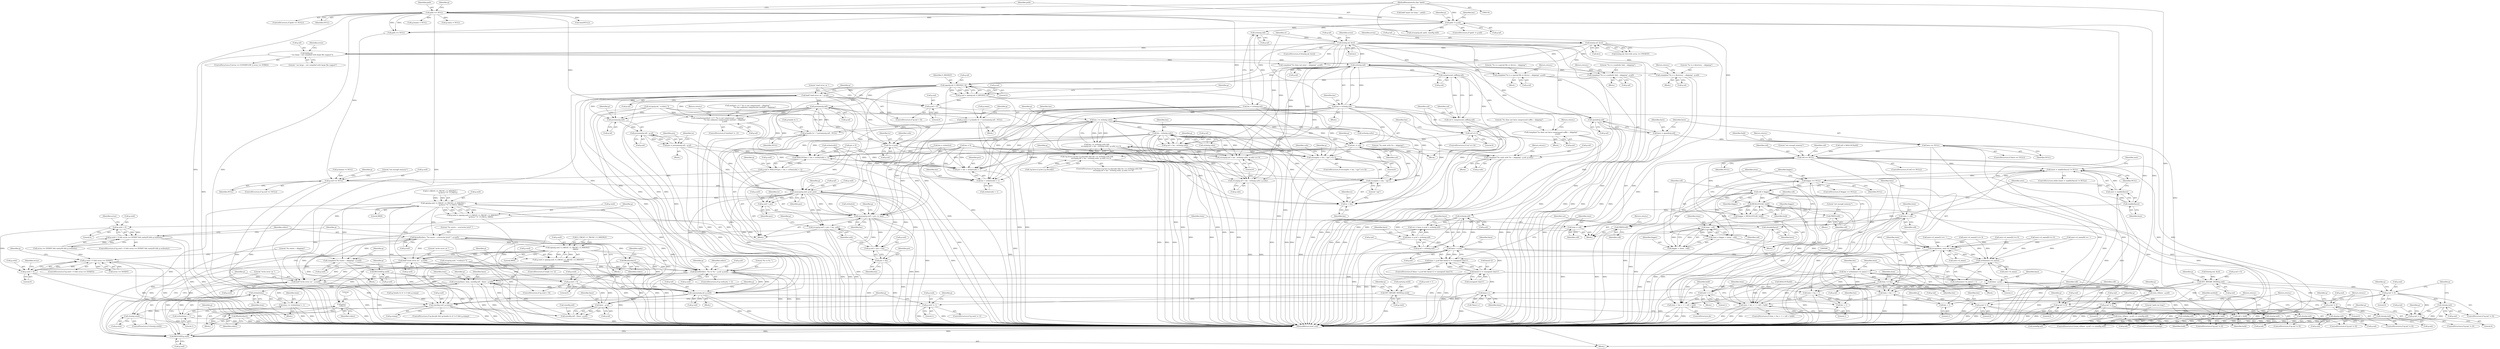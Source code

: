digraph "0_pigz_fdad1406b3ec809f4954ff7cdf9e99eb18c2458f@API" {
"1000304" [label="(Call,strlen(g.inf))"];
"1000281" [label="(Call,bail(g.inf,\n                    \" too large -- not compiled with large file support\"))"];
"1000232" [label="(Call,lstat(g.inf, &st))"];
"1000227" [label="(Call,strlen(g.inf))"];
"1000196" [label="(Call,path != g.inf)"];
"1000148" [label="(Call,path == NULL)"];
"1000135" [label="(MethodParameterIn,char *path)"];
"1000264" [label="(Call,lstat(g.inf, &st))"];
"1000302" [label="(Call,len = strlen(g.inf))"];
"1000687" [label="(Call,len >= strlen(g.sufx))"];
"1000686" [label="(Call,len >= strlen(g.sufx) &&\n                strcmp(g.inf + len - strlen(g.sufx), g.sufx) == 0)"];
"1000673" [label="(Call,!(g.force || g.list || g.decode) && len >= strlen(g.sufx) &&\n                strcmp(g.inf + len - strlen(g.sufx), g.sufx) == 0)"];
"1000699" [label="(Call,len - strlen(g.sufx))"];
"1000693" [label="(Call,strcmp(g.inf + len - strlen(g.sufx), g.sufx) == 0)"];
"1000694" [label="(Call,strcmp(g.inf + len - strlen(g.sufx), g.sufx))"];
"1000695" [label="(Call,g.inf + len - strlen(g.sufx))"];
"1000754" [label="(Call,len -= suf)"];
"1001071" [label="(Call,strcmp(to + len, \".tgz\") == 0)"];
"1001072" [label="(Call,strcmp(to + len, \".tgz\"))"];
"1001073" [label="(Call,to + len)"];
"1001091" [label="(Call,MALLOC(pre + len + strlen(sufx) + 1))"];
"1001087" [label="(Call,g.outf = MALLOC(pre + len + strlen(sufx) + 1))"];
"1001101" [label="(Call,g.outf == NULL)"];
"1001109" [label="(Call,memcpy(g.outf, g.inf, pre))"];
"1001117" [label="(Call,memcpy(g.outf + pre, to, len))"];
"1001125" [label="(Call,strcpy(g.outf + pre + len, sufx))"];
"1001126" [label="(Call,g.outf + pre + len)"];
"1001130" [label="(Call,pre + len)"];
"1001118" [label="(Call,g.outf + pre)"];
"1001138" [label="(Call,open(g.outf, O_CREAT | O_TRUNC | O_WRONLY |\n                              (g.force ? 0 : O_EXCL), 0600))"];
"1001134" [label="(Call,g.outd = open(g.outf, O_CREAT | O_TRUNC | O_WRONLY |\n                              (g.force ? 0 : O_EXCL), 0600))"];
"1001157" [label="(Call,g.outd < 0)"];
"1001156" [label="(Call,g.outd < 0 && errno == EEXIST && isatty(0) && g.verbosity)"];
"1001247" [label="(Call,g.outd < 0)"];
"1001246" [label="(Call,g.outd < 0 && errno == EEXIST)"];
"1001281" [label="(Call,g.outd < 0)"];
"1001291" [label="(Call,SET_BINARY_MODE(g.outd))"];
"1001366" [label="(Call,g.outd != 1)"];
"1001373" [label="(Call,close(g.outd))"];
"1001175" [label="(Call,fprintf(stderr, \"%s exists -- overwrite (y/n)? \", g.outf))"];
"1001181" [label="(Call,fflush(stderr))"];
"1001305" [label="(Call,fprintf(stderr, \"%s to %s \", g.inf, g.outf))"];
"1001350" [label="(Call,putc('\n', stderr))"];
"1001353" [label="(Call,fflush(stderr))"];
"1001377" [label="(Call,bail(\"write error on \", g.outf))"];
"1001395" [label="(Call,copymeta(g.inf, g.outf))"];
"1001407" [label="(Call,unlink(g.inf))"];
"1001427" [label="(Call,touch(g.outf, g.stamp))"];
"1001434" [label="(Call,RELEASE(g.outf))"];
"1001235" [label="(Call,open(g.outf, O_CREAT | O_TRUNC | O_WRONLY,\n                              0600))"];
"1001231" [label="(Call,g.outd = open(g.outf, O_CREAT | O_TRUNC | O_WRONLY,\n                              0600))"];
"1001256" [label="(Call,complain(\"%s exists -- skipping\", g.outf))"];
"1001261" [label="(Call,RELEASE(g.outf))"];
"1001286" [label="(Call,bail(\"write error on \", g.outf))"];
"1001092" [label="(Call,pre + len + strlen(sufx) + 1)"];
"1001094" [label="(Call,len + strlen(sufx) + 1)"];
"1000333" [label="(Call,complain(\"%s is a special file or device -- skipping\", g.inf))"];
"1000358" [label="(Call,complain(\"%s is a symbolic link -- skipping\", g.inf))"];
"1000378" [label="(Call,complain(\"%s is a directory -- skipping\", g.inf))"];
"1000404" [label="(Call,opendir(g.inf))"];
"1000402" [label="(Call,here = opendir(g.inf))"];
"1000409" [label="(Call,here == NULL)"];
"1000421" [label="(Call,roll == NULL)"];
"1000431" [label="(Call,item = roll)"];
"1000492" [label="(Call,item + len + 1 > roll + hold)"];
"1000493" [label="(Call,item + len + 1)"];
"1000507" [label="(Call,item + len + 1 > roll + hold)"];
"1000508" [label="(Call,item + len + 1)"];
"1000535" [label="(Call,item - roll)"];
"1000531" [label="(Call,item = bigger + (item - roll))"];
"1000541" [label="(Call,strcpy(item, next->d_name))"];
"1000486" [label="(Call,strlen(next->d_name))"];
"1000483" [label="(Call,len = strlen(next->d_name) + 1)"];
"1000495" [label="(Call,len + 1)"];
"1000510" [label="(Call,len + 1)"];
"1000546" [label="(Call,item += len)"];
"1000485" [label="(Call,strlen(next->d_name) + 1)"];
"1000533" [label="(Call,bigger + (item - roll))"];
"1000435" [label="(Call,(next = readdir(here)) != NULL)"];
"1000522" [label="(Call,bigger == NULL)"];
"1000538" [label="(Call,roll = bigger)"];
"1000498" [label="(Call,roll + hold)"];
"1000513" [label="(Call,roll + hold)"];
"1000518" [label="(Call,REALLOC(roll, hold))"];
"1000504" [label="(Call,hold <<= 1)"];
"1000516" [label="(Call,bigger = REALLOC(roll, hold))"];
"1000526" [label="(Call,FREE(roll))"];
"1000606" [label="(Call,item = roll)"];
"1000613" [label="(Call,strncpy(base, item, sizeof(g.inf) - (base - g.inf)))"];
"1000621" [label="(Call,base - g.inf)"];
"1000616" [label="(Call,sizeof(g.inf) - (base - g.inf))"];
"1000662" [label="(Call,strlen(item))"];
"1000659" [label="(Call,item += strlen(item) + 1)"];
"1000661" [label="(Call,strlen(item) + 1)"];
"1000669" [label="(Call,FREE(roll))"];
"1000438" [label="(Call,readdir(here))"];
"1000436" [label="(Call,next = readdir(here))"];
"1000553" [label="(Call,closedir(here))"];
"1000563" [label="(Call,strlen(g.inf))"];
"1000555" [label="(Call,cut = base = g.inf + strlen(g.inf))"];
"1000557" [label="(Call,base = g.inf + strlen(g.inf))"];
"1000569" [label="(Call,base > g.inf)"];
"1000568" [label="(Call,base > g.inf && base[-1] != (unsigned char)'/')"];
"1000574" [label="(Call,base[-1] != (unsigned char)'/')"];
"1000587" [label="(Call,base - g.inf)"];
"1000585" [label="(Call,(size_t)(base - g.inf))"];
"1000584" [label="(Call,(size_t)(base - g.inf) >= sizeof(g.inf))"];
"1000603" [label="(Call,base++)"];
"1000559" [label="(Call,g.inf + strlen(g.inf))"];
"1000710" [label="(Call,complain(\"%s ends with %s -- skipping\", g.inf, g.sufx))"];
"1000739" [label="(Call,compressed_suffix(g.inf))"];
"1000737" [label="(Call,suf = compressed_suffix(g.inf))"];
"1000744" [label="(Call,suf == 0)"];
"1000748" [label="(Call,complain(\"%s does not have compressed suffix -- skipping\",\n                         g.inf))"];
"1000761" [label="(Call,open(g.inf, O_RDONLY, 0))"];
"1000757" [label="(Call,g.ind = open(g.inf, O_RDONLY, 0))"];
"1000768" [label="(Call,g.ind < 0)"];
"1000807" [label="(Call,SET_BINARY_MODE(g.ind))"];
"1000865" [label="(Call,g.ind != 0)"];
"1000870" [label="(Call,close(g.ind))"];
"1000927" [label="(Call,g.ind != 0)"];
"1000932" [label="(Call,close(g.ind))"];
"1000948" [label="(Call,g.ind != 0)"];
"1000953" [label="(Call,close(g.ind))"];
"1001270" [label="(Call,g.ind != 0)"];
"1001275" [label="(Call,close(g.ind))"];
"1001356" [label="(Call,g.ind != 0)"];
"1001361" [label="(Call,close(g.ind))"];
"1001389" [label="(Call,g.ind != 0)"];
"1000773" [label="(Call,bail(\"read error on \", g.inf))"];
"1000788" [label="(Call,justname(g.inf))"];
"1000778" [label="(Call,g.name = g.headis & 1 ? justname(g.inf) : NULL)"];
"1000782" [label="(Call,g.headis & 1 ? justname(g.inf) : NULL)"];
"1000879" [label="(Call,complain(method < 0 ? \"%s is not compressed -- skipping\" :\n                         \"%s has unknown compression method -- skipping\",\n                         g.inf))"];
"1001016" [label="(Call,*to = g.inf)"];
"1001052" [label="(Call,justname(g.inf))"];
"1001051" [label="(Call,justname(g.inf) - g.inf)"];
"1001049" [label="(Call,pre = justname(g.inf) - g.inf)"];
"1001261" [label="(Call,RELEASE(g.outf))"];
"1000538" [label="(Call,roll = bigger)"];
"1001357" [label="(Call,g.ind)"];
"1000622" [label="(Identifier,base)"];
"1000739" [label="(Call,compressed_suffix(g.inf))"];
"1000574" [label="(Call,base[-1] != (unsigned char)'/')"];
"1001105" [label="(Identifier,NULL)"];
"1001361" [label="(Call,close(g.ind))"];
"1001384" [label="(Identifier,g)"];
"1000285" [label="(Literal,\" too large -- not compiled with large file support\")"];
"1001286" [label="(Call,bail(\"write error on \", g.outf))"];
"1000613" [label="(Call,strncpy(base, item, sizeof(g.inf) - (base - g.inf)))"];
"1000194" [label="(Block,)"];
"1001070" [label="(ControlStructure,if (strcmp(to + len, \".tgz\") == 0))"];
"1000302" [label="(Call,len = strlen(g.inf))"];
"1000231" [label="(ControlStructure,if (lstat(g.inf, &st)))"];
"1001026" [label="(Call,pre = 0)"];
"1000712" [label="(Call,g.inf)"];
"1000569" [label="(Call,base > g.inf)"];
"1000227" [label="(Call,strlen(g.inf))"];
"1000287" [label="(Identifier,errno)"];
"1000746" [label="(Literal,0)"];
"1001125" [label="(Call,strcpy(g.outf + pre + len, sufx))"];
"1001132" [label="(Identifier,len)"];
"1001282" [label="(Call,g.outd)"];
"1001363" [label="(Identifier,g)"];
"1000606" [label="(Call,item = roll)"];
"1001091" [label="(Call,MALLOC(pre + len + strlen(sufx) + 1))"];
"1001159" [label="(Identifier,g)"];
"1001308" [label="(Call,g.inf)"];
"1001048" [label="(Block,)"];
"1000568" [label="(Call,base > g.inf && base[-1] != (unsigned char)'/')"];
"1000674" [label="(Call,!(g.force || g.list || g.decode))"];
"1000770" [label="(Identifier,g)"];
"1001307" [label="(Literal,\"%s to %s \")"];
"1001287" [label="(Literal,\"write error on \")"];
"1001072" [label="(Call,strcmp(to + len, \".tgz\"))"];
"1000762" [label="(Call,g.inf)"];
"1000889" [label="(Return,return;)"];
"1001366" [label="(Call,g.outd != 1)"];
"1000811" [label="(Call,g.hname = NULL)"];
"1001136" [label="(Identifier,g)"];
"1000282" [label="(Call,g.inf)"];
"1000534" [label="(Identifier,bigger)"];
"1001394" [label="(Block,)"];
"1000333" [label="(Call,complain(\"%s is a special file or device -- skipping\", g.inf))"];
"1001389" [label="(Call,g.ind != 0)"];
"1000960" [label="(Call,path == NULL)"];
"1001263" [label="(Identifier,g)"];
"1000359" [label="(Literal,\"%s is a symbolic link -- skipping\")"];
"1000783" [label="(Call,g.headis & 1)"];
"1000744" [label="(Call,suf == 0)"];
"1000380" [label="(Call,g.inf)"];
"1001139" [label="(Call,g.outf)"];
"1000493" [label="(Call,item + len + 1)"];
"1001390" [label="(Call,g.ind)"];
"1000808" [label="(Call,g.ind)"];
"1001280" [label="(ControlStructure,if (g.outd < 0))"];
"1001379" [label="(Call,g.outf)"];
"1000135" [label="(MethodParameterIn,char *path)"];
"1000778" [label="(Call,g.name = g.headis & 1 ? justname(g.inf) : NULL)"];
"1000497" [label="(Literal,1)"];
"1001285" [label="(Literal,0)"];
"1000570" [label="(Identifier,base)"];
"1000608" [label="(Identifier,roll)"];
"1001316" [label="(Identifier,g)"];
"1000661" [label="(Call,strlen(item) + 1)"];
"1000533" [label="(Call,bigger + (item - roll))"];
"1000871" [label="(Call,g.ind)"];
"1000583" [label="(ControlStructure,if ((size_t)(base - g.inf) >= sizeof(g.inf)))"];
"1001288" [label="(Call,g.outf)"];
"1000947" [label="(ControlStructure,if (g.ind != 0))"];
"1000584" [label="(Call,(size_t)(base - g.inf) >= sizeof(g.inf))"];
"1001076" [label="(Literal,\".tgz\")"];
"1000540" [label="(Identifier,bigger)"];
"1000416" [label="(Call,roll = MALLOC(hold))"];
"1001162" [label="(Call,errno == EEXIST && isatty(0) && g.verbosity)"];
"1000718" [label="(Return,return;)"];
"1000226" [label="(Identifier,len)"];
"1001367" [label="(Call,g.outd)"];
"1000556" [label="(Identifier,cut)"];
"1000932" [label="(Call,close(g.ind))"];
"1000511" [label="(Identifier,len)"];
"1001097" [label="(Call,strlen(sufx))"];
"1000602" [label="(Call,*base++)"];
"1001016" [label="(Call,*to = g.inf)"];
"1000541" [label="(Call,strcpy(item, next->d_name))"];
"1000612" [label="(Block,)"];
"1001158" [label="(Call,g.outd)"];
"1000525" [label="(Block,)"];
"1000265" [label="(Call,g.inf)"];
"1000518" [label="(Call,REALLOC(roll, hold))"];
"1001405" [label="(Identifier,g)"];
"1000313" [label="(Identifier,st)"];
"1000870" [label="(Call,close(g.ind))"];
"1001292" [label="(Call,g.outd)"];
"1000505" [label="(Identifier,hold)"];
"1000957" [label="(Return,return;)"];
"1001299" [label="(ControlStructure,if (g.verbosity > 1))"];
"1001122" [label="(Identifier,pre)"];
"1001123" [label="(Identifier,to)"];
"1000621" [label="(Call,base - g.inf)"];
"1000136" [label="(Block,)"];
"1000438" [label="(Call,readdir(here))"];
"1000441" [label="(Block,)"];
"1000490" [label="(Literal,1)"];
"1001244" [label="(Literal,0600)"];
"1000933" [label="(Call,g.ind)"];
"1000694" [label="(Call,strcmp(g.inf + len - strlen(g.sufx), g.sufx))"];
"1001103" [label="(Identifier,g)"];
"1000420" [label="(ControlStructure,if (roll == NULL))"];
"1001178" [label="(Call,g.outf)"];
"1001350" [label="(Call,putc('\n', stderr))"];
"1000503" [label="(Block,)"];
"1000196" [label="(Call,path != g.inf)"];
"1000557" [label="(Call,base = g.inf + strlen(g.inf))"];
"1000886" [label="(Call,g.inf)"];
"1000686" [label="(Call,len >= strlen(g.sufx) &&\n                strcmp(g.inf + len - strlen(g.sufx), g.sufx) == 0)"];
"1000663" [label="(Identifier,item)"];
"1000502" [label="(ControlStructure,do)"];
"1000779" [label="(Call,g.name)"];
"1001096" [label="(Call,strlen(sufx) + 1)"];
"1000756" [label="(Identifier,suf)"];
"1001253" [label="(Identifier,errno)"];
"1000689" [label="(Call,strlen(g.sufx))"];
"1000723" [label="(Identifier,g)"];
"1000699" [label="(Call,len - strlen(g.sufx))"];
"1001138" [label="(Call,open(g.outf, O_CREAT | O_TRUNC | O_WRONLY |\n                              (g.force ? 0 : O_EXCL), 0600))"];
"1001227" [label="(ControlStructure,if (reply == 1))"];
"1001411" [label="(ControlStructure,if (g.decode && (g.headis & 2) != 0 && g.stamp))"];
"1000434" [label="(ControlStructure,while ((next = readdir(here)) != NULL))"];
"1000567" [label="(ControlStructure,if (base > g.inf && base[-1] != (unsigned char)'/'))"];
"1001232" [label="(Call,g.outd)"];
"1000782" [label="(Call,g.headis & 1 ? justname(g.inf) : NULL)"];
"1000410" [label="(Identifier,here)"];
"1001116" [label="(Identifier,pre)"];
"1000753" [label="(Return,return;)"];
"1000671" [label="(Return,return;)"];
"1000439" [label="(Identifier,here)"];
"1000486" [label="(Call,strlen(next->d_name))"];
"1001354" [label="(Identifier,stderr)"];
"1000953" [label="(Call,close(g.ind))"];
"1001283" [label="(Identifier,g)"];
"1000759" [label="(Identifier,g)"];
"1001360" [label="(Literal,0)"];
"1000520" [label="(Identifier,hold)"];
"1000506" [label="(Literal,1)"];
"1000737" [label="(Call,suf = compressed_suffix(g.inf))"];
"1001377" [label="(Call,bail(\"write error on \", g.outf))"];
"1000564" [label="(Call,g.inf)"];
"1000440" [label="(Identifier,NULL)"];
"1000529" [label="(Literal,\"not enough memory\")"];
"1001297" [label="(Identifier,g)"];
"1000539" [label="(Identifier,roll)"];
"1001258" [label="(Call,g.outf)"];
"1001256" [label="(Call,complain(\"%s exists -- skipping\", g.outf))"];
"1001255" [label="(Block,)"];
"1000431" [label="(Call,item = roll)"];
"1001067" [label="(Call,strlen(to))"];
"1001247" [label="(Call,g.outd < 0)"];
"1000304" [label="(Call,strlen(g.inf))"];
"1000743" [label="(ControlStructure,if (suf == 0))"];
"1000576" [label="(Identifier,base)"];
"1001428" [label="(Call,g.outf)"];
"1000412" [label="(Return,return;)"];
"1000715" [label="(Call,g.sufx)"];
"1000696" [label="(Call,g.inf)"];
"1001368" [label="(Identifier,g)"];
"1000740" [label="(Call,g.inf)"];
"1001275" [label="(Call,close(g.ind))"];
"1000710" [label="(Call,complain(\"%s ends with %s -- skipping\", g.inf, g.sufx))"];
"1001120" [label="(Identifier,g)"];
"1000162" [label="(Call,g.name = NULL)"];
"1000774" [label="(Literal,\"read error on \")"];
"1001117" [label="(Call,memcpy(g.outf + pre, to, len))"];
"1000754" [label="(Call,len -= suf)"];
"1001128" [label="(Identifier,g)"];
"1001378" [label="(Literal,\"write error on \")"];
"1000711" [label="(Literal,\"%s ends with %s -- skipping\")"];
"1001177" [label="(Literal,\"%s exists -- overwrite (y/n)? \")"];
"1001370" [label="(Literal,1)"];
"1000952" [label="(Literal,0)"];
"1000548" [label="(Identifier,len)"];
"1000233" [label="(Call,g.inf)"];
"1001113" [label="(Call,g.inf)"];
"1000546" [label="(Call,item += len)"];
"1001291" [label="(Call,SET_BINARY_MODE(g.outd))"];
"1000190" [label="(Call,len = 0)"];
"1001079" [label="(Identifier,sufx)"];
"1000614" [label="(Identifier,base)"];
"1000499" [label="(Identifier,roll)"];
"1001052" [label="(Call,justname(g.inf))"];
"1000495" [label="(Call,len + 1)"];
"1000795" [label="(Identifier,g)"];
"1000604" [label="(Identifier,base)"];
"1001271" [label="(Call,g.ind)"];
"1000765" [label="(Identifier,O_RDONLY)"];
"1000705" [label="(Call,g.sufx)"];
"1001155" [label="(ControlStructure,if (g.outd < 0 && errno == EEXIST && isatty(0) && g.verbosity))"];
"1000757" [label="(Call,g.ind = open(g.inf, O_RDONLY, 0))"];
"1001269" [label="(ControlStructure,if (g.ind != 0))"];
"1000447" [label="(Identifier,next)"];
"1000700" [label="(Identifier,len)"];
"1001073" [label="(Call,to + len)"];
"1000408" [label="(ControlStructure,if (here == NULL))"];
"1001182" [label="(Identifier,stderr)"];
"1001110" [label="(Call,g.outf)"];
"1001157" [label="(Call,g.outd < 0)"];
"1000236" [label="(Call,&st)"];
"1001245" [label="(ControlStructure,if (g.outd < 0 && errno == EEXIST))"];
"1000761" [label="(Call,open(g.inf, O_RDONLY, 0))"];
"1001175" [label="(Call,fprintf(stderr, \"%s exists -- overwrite (y/n)? \", g.outf))"];
"1000509" [label="(Identifier,item)"];
"1000383" [label="(Return,return;)"];
"1001248" [label="(Call,g.outd)"];
"1000926" [label="(ControlStructure,if (g.ind != 0))"];
"1000491" [label="(ControlStructure,if (item + len + 1 > roll + hold))"];
"1000948" [label="(Call,g.ind != 0)"];
"1000414" [label="(Identifier,hold)"];
"1001267" [label="(Identifier,g)"];
"1000623" [label="(Call,g.inf)"];
"1000512" [label="(Literal,1)"];
"1001161" [label="(Literal,0)"];
"1000955" [label="(Identifier,g)"];
"1000936" [label="(Return,return;)"];
"1000575" [label="(Call,base[-1])"];
"1000148" [label="(Call,path == NULL)"];
"1000422" [label="(Identifier,roll)"];
"1001235" [label="(Call,open(g.outf, O_CREAT | O_TRUNC | O_WRONLY,\n                              0600))"];
"1000184" [label="(Call,time(NULL))"];
"1000553" [label="(Call,closedir(here))"];
"1001077" [label="(Literal,0)"];
"1001388" [label="(ControlStructure,if (g.ind != 0))"];
"1000152" [label="(Call,strcpy(g.inf, \"<stdin>\"))"];
"1001352" [label="(Identifier,stderr)"];
"1000536" [label="(Identifier,item)"];
"1000615" [label="(Identifier,item)"];
"1001053" [label="(Call,g.inf)"];
"1000517" [label="(Identifier,bigger)"];
"1001100" [label="(ControlStructure,if (g.outf == NULL))"];
"1000749" [label="(Literal,\"%s does not have compressed suffix -- skipping\")"];
"1000494" [label="(Identifier,item)"];
"1000338" [label="(Return,return;)"];
"1000931" [label="(Literal,0)"];
"1001092" [label="(Call,pre + len + strlen(sufx) + 1)"];
"1000154" [label="(Identifier,g)"];
"1000708" [label="(Literal,0)"];
"1000611" [label="(Identifier,item)"];
"1000222" [label="(Call,bail(\"name too long: \", path))"];
"1000866" [label="(Call,g.ind)"];
"1000876" [label="(Identifier,method)"];
"1000879" [label="(Call,complain(method < 0 ? \"%s is not compressed -- skipping\" :\n                         \"%s has unknown compression method -- skipping\",\n                         g.inf))"];
"1001427" [label="(Call,touch(g.outf, g.stamp))"];
"1001094" [label="(Call,len + strlen(sufx) + 1)"];
"1000483" [label="(Call,len = strlen(next->d_name) + 1)"];
"1000303" [label="(Identifier,len)"];
"1001356" [label="(Call,g.ind != 0)"];
"1001176" [label="(Identifier,stderr)"];
"1000425" [label="(Literal,\"not enough memory\")"];
"1000532" [label="(Identifier,item)"];
"1000693" [label="(Call,strcmp(g.inf + len - strlen(g.sufx), g.sufx) == 0)"];
"1001293" [label="(Identifier,g)"];
"1000813" [label="(Identifier,g)"];
"1001365" [label="(ControlStructure,if (g.outd != 1))"];
"1001399" [label="(Call,g.outf)"];
"1000701" [label="(Call,strlen(g.sufx))"];
"1000202" [label="(Call,strncpy(g.inf, path, sizeof(g.inf)))"];
"1000587" [label="(Call,base - g.inf)"];
"1000985" [label="(Call,strcpy(g.outf, \"<stdout>\"))"];
"1000363" [label="(Return,return;)"];
"1000513" [label="(Call,roll + hold)"];
"1000865" [label="(Call,g.ind != 0)"];
"1000864" [label="(ControlStructure,if (g.ind != 0))"];
"1000271" [label="(Identifier,errno)"];
"1001375" [label="(Identifier,g)"];
"1001239" [label="(Call,O_CREAT | O_TRUNC | O_WRONLY)"];
"1000514" [label="(Identifier,roll)"];
"1000697" [label="(Identifier,g)"];
"1001362" [label="(Call,g.ind)"];
"1001414" [label="(Identifier,g)"];
"1000559" [label="(Call,g.inf + strlen(g.inf))"];
"1001358" [label="(Identifier,g)"];
"1000500" [label="(Identifier,hold)"];
"1000263" [label="(Call,lstat(g.inf, &st) && errno == ENOENT)"];
"1001057" [label="(Identifier,g)"];
"1000603" [label="(Call,base++)"];
"1000579" [label="(Call,(unsigned char)'/')"];
"1001131" [label="(Identifier,pre)"];
"1001372" [label="(ControlStructure,if (close(g.outd)))"];
"1001049" [label="(Call,pre = justname(g.inf) - g.inf)"];
"1000526" [label="(Call,FREE(roll))"];
"1000335" [label="(Call,g.inf)"];
"1000404" [label="(Call,opendir(g.inf))"];
"1000788" [label="(Call,justname(g.inf))"];
"1001407" [label="(Call,unlink(g.inf))"];
"1000508" [label="(Call,item + len + 1)"];
"1001396" [label="(Call,g.inf)"];
"1000555" [label="(Call,cut = base = g.inf + strlen(g.inf))"];
"1000768" [label="(Call,g.ind < 0)"];
"1001249" [label="(Identifier,g)"];
"1000204" [label="(Identifier,g)"];
"1001435" [label="(Call,g.outf)"];
"1000738" [label="(Identifier,suf)"];
"1000554" [label="(Identifier,here)"];
"1000880" [label="(Call,method < 0 ? \"%s is not compressed -- skipping\" :\n                         \"%s has unknown compression method -- skipping\")"];
"1000437" [label="(Identifier,next)"];
"1000147" [label="(ControlStructure,if (path == NULL))"];
"1001050" [label="(Identifier,pre)"];
"1001056" [label="(Call,g.inf)"];
"1000242" [label="(Identifier,errno)"];
"1000238" [label="(Block,)"];
"1000498" [label="(Call,roll + hold)"];
"1000452" [label="(Call,next->d_name[0] == '.')"];
"1000411" [label="(Identifier,NULL)"];
"1001111" [label="(Identifier,g)"];
"1000510" [label="(Call,len + 1)"];
"1000588" [label="(Identifier,base)"];
"1000617" [label="(Call,sizeof(g.inf))"];
"1001172" [label="(Block,)"];
"1000492" [label="(Call,item + len + 1 > roll + hold)"];
"1000178" [label="(Call,fstat(g.ind, &st))"];
"1001017" [label="(Identifier,to)"];
"1000379" [label="(Literal,\"%s is a directory -- skipping\")"];
"1000758" [label="(Call,g.ind)"];
"1000484" [label="(Identifier,len)"];
"1001416" [label="(Call,(g.headis & 2) != 0 && g.stamp)"];
"1001436" [label="(Identifier,g)"];
"1001006" [label="(Call,isatty(g.outd))"];
"1001276" [label="(Call,g.ind)"];
"1000460" [label="(Call,next->d_name[1] == 0)"];
"1001305" [label="(Call,fprintf(stderr, \"%s to %s \", g.inf, g.outf))"];
"1000507" [label="(Call,item + len + 1 > roll + hold)"];
"1000150" [label="(Identifier,NULL)"];
"1001311" [label="(Call,g.outf)"];
"1000551" [label="(Identifier,item)"];
"1000767" [label="(ControlStructure,if (g.ind < 0))"];
"1000296" [label="(Call,complain(\"%s does not exist -- skipping\", g.inf))"];
"1001051" [label="(Call,justname(g.inf) - g.inf)"];
"1000766" [label="(Literal,0)"];
"1001107" [label="(Literal,\"not enough memory\")"];
"1001133" [label="(Identifier,sufx)"];
"1000358" [label="(Call,complain(\"%s is a symbolic link -- skipping\", g.inf))"];
"1001071" [label="(Call,strcmp(to + len, \".tgz\") == 0)"];
"1001236" [label="(Call,g.outf)"];
"1000869" [label="(Literal,0)"];
"1000629" [label="(Identifier,g)"];
"1001065" [label="(Call,len = strlen(to))"];
"1001393" [label="(Literal,0)"];
"1001134" [label="(Call,g.outd = open(g.outf, O_CREAT | O_TRUNC | O_WRONLY |\n                              (g.force ? 0 : O_EXCL), 0600))"];
"1000589" [label="(Call,g.inf)"];
"1000403" [label="(Identifier,here)"];
"1001156" [label="(Call,g.outd < 0 && errno == EEXIST && isatty(0) && g.verbosity)"];
"1001023" [label="(Identifier,sufx)"];
"1000418" [label="(Call,MALLOC(hold))"];
"1000669" [label="(Call,FREE(roll))"];
"1000594" [label="(Identifier,g)"];
"1001102" [label="(Call,g.outf)"];
"1001231" [label="(Call,g.outd = open(g.outf, O_CREAT | O_TRUNC | O_WRONLY,\n                              0600))"];
"1000735" [label="(Block,)"];
"1000527" [label="(Identifier,roll)"];
"1000769" [label="(Call,g.ind)"];
"1000332" [label="(Block,)"];
"1000392" [label="(Block,)"];
"1000542" [label="(Identifier,item)"];
"1000745" [label="(Identifier,suf)"];
"1000281" [label="(Call,bail(g.inf,\n                    \" too large -- not compiled with large file support\"))"];
"1000695" [label="(Call,g.inf + len - strlen(g.sufx))"];
"1000273" [label="(ControlStructure,if (errno == EOVERFLOW || errno == EFBIG))"];
"1001251" [label="(Literal,0)"];
"1000421" [label="(Call,roll == NULL)"];
"1000706" [label="(Identifier,g)"];
"1000709" [label="(Block,)"];
"1001095" [label="(Identifier,len)"];
"1000672" [label="(ControlStructure,if (!(g.force || g.list || g.decode) && len >= strlen(g.sufx) &&\n                strcmp(g.inf + len - strlen(g.sufx), g.sufx) == 0))"];
"1001349" [label="(Block,)"];
"1001395" [label="(Call,copymeta(g.inf, g.outf))"];
"1000519" [label="(Identifier,roll)"];
"1000792" [label="(Identifier,NULL)"];
"1000670" [label="(Identifier,roll)"];
"1000954" [label="(Call,g.ind)"];
"1000535" [label="(Call,item - roll)"];
"1001181" [label="(Call,fflush(stderr))"];
"1000537" [label="(Identifier,roll)"];
"1000585" [label="(Call,(size_t)(base - g.inf))"];
"1000432" [label="(Identifier,item)"];
"1001270" [label="(Call,g.ind != 0)"];
"1000560" [label="(Call,g.inf)"];
"1000516" [label="(Call,bigger = REALLOC(roll, hold))"];
"1000435" [label="(Call,(next = readdir(here)) != NULL)"];
"1000592" [label="(Call,sizeof(g.inf))"];
"1001434" [label="(Call,RELEASE(g.outf))"];
"1000928" [label="(Call,g.ind)"];
"1001014" [label="(Block,)"];
"1000232" [label="(Call,lstat(g.inf, &st))"];
"1000521" [label="(ControlStructure,if (bigger == NULL))"];
"1000662" [label="(Call,strlen(item))"];
"1000563" [label="(Call,strlen(g.inf))"];
"1000547" [label="(Identifier,item)"];
"1001043" [label="(Call,g.hname != NULL)"];
"1001135" [label="(Call,g.outd)"];
"1000687" [label="(Call,len >= strlen(g.sufx))"];
"1001126" [label="(Call,g.outf + pre + len)"];
"1000664" [label="(Literal,1)"];
"1000990" [label="(Call,g.outd = 1)"];
"1000597" [label="(Literal,\"path too long\")"];
"1000377" [label="(Block,)"];
"1000775" [label="(Call,g.inf)"];
"1001089" [label="(Identifier,g)"];
"1001246" [label="(Call,g.outd < 0 && errno == EEXIST)"];
"1000747" [label="(Block,)"];
"1000755" [label="(Identifier,len)"];
"1001101" [label="(Call,g.outf == NULL)"];
"1001060" [label="(Identifier,to)"];
"1000927" [label="(Call,g.ind != 0)"];
"1001164" [label="(Identifier,errno)"];
"1001438" [label="(MethodReturn,local void)"];
"1001018" [label="(Call,g.inf)"];
"1001408" [label="(Call,g.inf)"];
"1001373" [label="(Call,close(g.outd))"];
"1000429" [label="(Identifier,roll)"];
"1001130" [label="(Call,pre + len)"];
"1000504" [label="(Call,hold <<= 1)"];
"1000659" [label="(Call,item += strlen(item) + 1)"];
"1000748" [label="(Call,complain(\"%s does not have compressed suffix -- skipping\",\n                         g.inf))"];
"1001257" [label="(Literal,\"%s exists -- skipping\")"];
"1000660" [label="(Identifier,item)"];
"1001262" [label="(Call,g.outf)"];
"1000673" [label="(Call,!(g.force || g.list || g.decode) && len >= strlen(g.sufx) &&\n                strcmp(g.inf + len - strlen(g.sufx), g.sufx) == 0)"];
"1001306" [label="(Identifier,stderr)"];
"1001431" [label="(Call,g.stamp)"];
"1000523" [label="(Identifier,bigger)"];
"1000543" [label="(Call,next->d_name)"];
"1000772" [label="(Literal,0)"];
"1000934" [label="(Identifier,g)"];
"1000149" [label="(Identifier,path)"];
"1000515" [label="(Identifier,hold)"];
"1000789" [label="(Call,g.inf)"];
"1000402" [label="(Call,here = opendir(g.inf))"];
"1000423" [label="(Identifier,NULL)"];
"1000571" [label="(Call,g.inf)"];
"1000444" [label="(Call,next->d_name[0] == 0)"];
"1000487" [label="(Call,next->d_name)"];
"1000468" [label="(Call,next->d_name[1] == '.')"];
"1001277" [label="(Identifier,g)"];
"1000874" [label="(ControlStructure,if (method != -1))"];
"1001075" [label="(Identifier,len)"];
"1001074" [label="(Identifier,to)"];
"1000750" [label="(Call,g.inf)"];
"1000780" [label="(Identifier,g)"];
"1000616" [label="(Call,sizeof(g.inf) - (base - g.inf))"];
"1001374" [label="(Call,g.outd)"];
"1001118" [label="(Call,g.outf + pre)"];
"1000496" [label="(Identifier,len)"];
"1000360" [label="(Call,g.inf)"];
"1000485" [label="(Call,strlen(next->d_name) + 1)"];
"1001353" [label="(Call,fflush(stderr))"];
"1000522" [label="(Call,bigger == NULL)"];
"1001127" [label="(Call,g.outf)"];
"1000807" [label="(Call,SET_BINARY_MODE(g.ind))"];
"1000264" [label="(Call,lstat(g.inf, &st))"];
"1001279" [label="(Return,return;)"];
"1001252" [label="(Call,errno == EEXIST)"];
"1001402" [label="(ControlStructure,if (!g.keep))"];
"1000607" [label="(Identifier,item)"];
"1000305" [label="(Call,g.inf)"];
"1000268" [label="(Call,&st)"];
"1000475" [label="(Call,next->d_name[2] == 0)"];
"1000357" [label="(Block,)"];
"1000433" [label="(Identifier,roll)"];
"1001184" [label="(Identifier,reply)"];
"1000197" [label="(Identifier,path)"];
"1000531" [label="(Call,item = bigger + (item - roll))"];
"1000157" [label="(Call,g.ind = 0)"];
"1001119" [label="(Call,g.outf)"];
"1000334" [label="(Literal,\"%s is a special file or device -- skipping\")"];
"1001154" [label="(Literal,0600)"];
"1000688" [label="(Identifier,len)"];
"1000501" [label="(Block,)"];
"1000872" [label="(Identifier,g)"];
"1001281" [label="(Call,g.outd < 0)"];
"1000378" [label="(Call,complain(\"%s is a directory -- skipping\", g.inf))"];
"1001351" [label="(Literal,'\n')"];
"1001088" [label="(Call,g.outf)"];
"1001355" [label="(ControlStructure,if (g.ind != 0))"];
"1001124" [label="(Identifier,len)"];
"1001087" [label="(Call,g.outf = MALLOC(pre + len + strlen(sufx) + 1))"];
"1000524" [label="(Identifier,NULL)"];
"1000228" [label="(Call,g.inf)"];
"1001142" [label="(Call,O_CREAT | O_TRUNC | O_WRONLY |\n                              (g.force ? 0 : O_EXCL))"];
"1000225" [label="(Call,len = strlen(g.inf))"];
"1000558" [label="(Identifier,base)"];
"1000773" [label="(Call,bail(\"read error on \", g.inf))"];
"1001093" [label="(Identifier,pre)"];
"1000409" [label="(Call,here == NULL)"];
"1000195" [label="(ControlStructure,if (path != g.inf))"];
"1000405" [label="(Call,g.inf)"];
"1001274" [label="(Literal,0)"];
"1000198" [label="(Call,g.inf)"];
"1000949" [label="(Call,g.ind)"];
"1000436" [label="(Call,next = readdir(here))"];
"1001109" [label="(Call,memcpy(g.outf, g.inf, pre))"];
"1001397" [label="(Identifier,g)"];
"1000304" -> "1000302"  [label="AST: "];
"1000304" -> "1000305"  [label="CFG: "];
"1000305" -> "1000304"  [label="AST: "];
"1000302" -> "1000304"  [label="CFG: "];
"1000304" -> "1000302"  [label="DDG: "];
"1000281" -> "1000304"  [label="DDG: "];
"1000232" -> "1000304"  [label="DDG: "];
"1000264" -> "1000304"  [label="DDG: "];
"1000304" -> "1000333"  [label="DDG: "];
"1000304" -> "1000358"  [label="DDG: "];
"1000304" -> "1000378"  [label="DDG: "];
"1000304" -> "1000404"  [label="DDG: "];
"1000304" -> "1000693"  [label="DDG: "];
"1000304" -> "1000694"  [label="DDG: "];
"1000304" -> "1000695"  [label="DDG: "];
"1000304" -> "1000710"  [label="DDG: "];
"1000304" -> "1000739"  [label="DDG: "];
"1000304" -> "1000761"  [label="DDG: "];
"1000281" -> "1000273"  [label="AST: "];
"1000281" -> "1000285"  [label="CFG: "];
"1000282" -> "1000281"  [label="AST: "];
"1000285" -> "1000281"  [label="AST: "];
"1000287" -> "1000281"  [label="CFG: "];
"1000281" -> "1001438"  [label="DDG: "];
"1000232" -> "1000281"  [label="DDG: "];
"1000264" -> "1000281"  [label="DDG: "];
"1000281" -> "1000296"  [label="DDG: "];
"1000232" -> "1000231"  [label="AST: "];
"1000232" -> "1000236"  [label="CFG: "];
"1000233" -> "1000232"  [label="AST: "];
"1000236" -> "1000232"  [label="AST: "];
"1000242" -> "1000232"  [label="CFG: "];
"1000313" -> "1000232"  [label="CFG: "];
"1000232" -> "1001438"  [label="DDG: "];
"1000232" -> "1001438"  [label="DDG: "];
"1000227" -> "1000232"  [label="DDG: "];
"1000232" -> "1000296"  [label="DDG: "];
"1000232" -> "1000333"  [label="DDG: "];
"1000232" -> "1000358"  [label="DDG: "];
"1000232" -> "1000378"  [label="DDG: "];
"1000232" -> "1000404"  [label="DDG: "];
"1000232" -> "1000693"  [label="DDG: "];
"1000232" -> "1000694"  [label="DDG: "];
"1000232" -> "1000695"  [label="DDG: "];
"1000232" -> "1000710"  [label="DDG: "];
"1000232" -> "1000739"  [label="DDG: "];
"1000232" -> "1000761"  [label="DDG: "];
"1000227" -> "1000225"  [label="AST: "];
"1000227" -> "1000228"  [label="CFG: "];
"1000228" -> "1000227"  [label="AST: "];
"1000225" -> "1000227"  [label="CFG: "];
"1000227" -> "1000225"  [label="DDG: "];
"1000196" -> "1000227"  [label="DDG: "];
"1000196" -> "1000195"  [label="AST: "];
"1000196" -> "1000198"  [label="CFG: "];
"1000197" -> "1000196"  [label="AST: "];
"1000198" -> "1000196"  [label="AST: "];
"1000204" -> "1000196"  [label="CFG: "];
"1000226" -> "1000196"  [label="CFG: "];
"1000196" -> "1001438"  [label="DDG: "];
"1000196" -> "1001438"  [label="DDG: "];
"1000148" -> "1000196"  [label="DDG: "];
"1000135" -> "1000196"  [label="DDG: "];
"1000196" -> "1000202"  [label="DDG: "];
"1000196" -> "1000960"  [label="DDG: "];
"1000148" -> "1000147"  [label="AST: "];
"1000148" -> "1000150"  [label="CFG: "];
"1000149" -> "1000148"  [label="AST: "];
"1000150" -> "1000148"  [label="AST: "];
"1000154" -> "1000148"  [label="CFG: "];
"1000197" -> "1000148"  [label="CFG: "];
"1000148" -> "1001438"  [label="DDG: "];
"1000148" -> "1001438"  [label="DDG: "];
"1000148" -> "1001438"  [label="DDG: "];
"1000135" -> "1000148"  [label="DDG: "];
"1000148" -> "1000162"  [label="DDG: "];
"1000148" -> "1000184"  [label="DDG: "];
"1000148" -> "1000409"  [label="DDG: "];
"1000148" -> "1000778"  [label="DDG: "];
"1000148" -> "1000782"  [label="DDG: "];
"1000148" -> "1000811"  [label="DDG: "];
"1000148" -> "1000960"  [label="DDG: "];
"1000148" -> "1000960"  [label="DDG: "];
"1000135" -> "1000134"  [label="AST: "];
"1000135" -> "1001438"  [label="DDG: "];
"1000135" -> "1000202"  [label="DDG: "];
"1000135" -> "1000222"  [label="DDG: "];
"1000135" -> "1000960"  [label="DDG: "];
"1000264" -> "1000263"  [label="AST: "];
"1000264" -> "1000268"  [label="CFG: "];
"1000265" -> "1000264"  [label="AST: "];
"1000268" -> "1000264"  [label="AST: "];
"1000271" -> "1000264"  [label="CFG: "];
"1000263" -> "1000264"  [label="CFG: "];
"1000264" -> "1001438"  [label="DDG: "];
"1000264" -> "1000263"  [label="DDG: "];
"1000264" -> "1000263"  [label="DDG: "];
"1000264" -> "1000296"  [label="DDG: "];
"1000302" -> "1000238"  [label="AST: "];
"1000303" -> "1000302"  [label="AST: "];
"1000313" -> "1000302"  [label="CFG: "];
"1000302" -> "1001438"  [label="DDG: "];
"1000302" -> "1001438"  [label="DDG: "];
"1000302" -> "1000687"  [label="DDG: "];
"1000302" -> "1000754"  [label="DDG: "];
"1000302" -> "1001071"  [label="DDG: "];
"1000302" -> "1001072"  [label="DDG: "];
"1000302" -> "1001073"  [label="DDG: "];
"1000302" -> "1001091"  [label="DDG: "];
"1000302" -> "1001092"  [label="DDG: "];
"1000302" -> "1001094"  [label="DDG: "];
"1000302" -> "1001117"  [label="DDG: "];
"1000687" -> "1000686"  [label="AST: "];
"1000687" -> "1000689"  [label="CFG: "];
"1000688" -> "1000687"  [label="AST: "];
"1000689" -> "1000687"  [label="AST: "];
"1000697" -> "1000687"  [label="CFG: "];
"1000686" -> "1000687"  [label="CFG: "];
"1000687" -> "1001438"  [label="DDG: "];
"1000687" -> "1001438"  [label="DDG: "];
"1000687" -> "1000686"  [label="DDG: "];
"1000687" -> "1000686"  [label="DDG: "];
"1000225" -> "1000687"  [label="DDG: "];
"1000689" -> "1000687"  [label="DDG: "];
"1000687" -> "1000699"  [label="DDG: "];
"1000687" -> "1000754"  [label="DDG: "];
"1000687" -> "1001071"  [label="DDG: "];
"1000687" -> "1001072"  [label="DDG: "];
"1000687" -> "1001073"  [label="DDG: "];
"1000687" -> "1001091"  [label="DDG: "];
"1000687" -> "1001092"  [label="DDG: "];
"1000687" -> "1001094"  [label="DDG: "];
"1000687" -> "1001117"  [label="DDG: "];
"1000686" -> "1000673"  [label="AST: "];
"1000686" -> "1000693"  [label="CFG: "];
"1000693" -> "1000686"  [label="AST: "];
"1000673" -> "1000686"  [label="CFG: "];
"1000686" -> "1001438"  [label="DDG: "];
"1000686" -> "1001438"  [label="DDG: "];
"1000686" -> "1000673"  [label="DDG: "];
"1000686" -> "1000673"  [label="DDG: "];
"1000693" -> "1000686"  [label="DDG: "];
"1000693" -> "1000686"  [label="DDG: "];
"1000673" -> "1000672"  [label="AST: "];
"1000673" -> "1000674"  [label="CFG: "];
"1000674" -> "1000673"  [label="AST: "];
"1000711" -> "1000673"  [label="CFG: "];
"1000723" -> "1000673"  [label="CFG: "];
"1000673" -> "1001438"  [label="DDG: "];
"1000673" -> "1001438"  [label="DDG: "];
"1000673" -> "1001438"  [label="DDG: "];
"1000674" -> "1000673"  [label="DDG: "];
"1000699" -> "1000695"  [label="AST: "];
"1000699" -> "1000701"  [label="CFG: "];
"1000700" -> "1000699"  [label="AST: "];
"1000701" -> "1000699"  [label="AST: "];
"1000695" -> "1000699"  [label="CFG: "];
"1000699" -> "1001438"  [label="DDG: "];
"1000699" -> "1001438"  [label="DDG: "];
"1000699" -> "1000693"  [label="DDG: "];
"1000699" -> "1000693"  [label="DDG: "];
"1000699" -> "1000694"  [label="DDG: "];
"1000699" -> "1000694"  [label="DDG: "];
"1000699" -> "1000695"  [label="DDG: "];
"1000699" -> "1000695"  [label="DDG: "];
"1000701" -> "1000699"  [label="DDG: "];
"1000699" -> "1000754"  [label="DDG: "];
"1000699" -> "1001071"  [label="DDG: "];
"1000699" -> "1001072"  [label="DDG: "];
"1000699" -> "1001073"  [label="DDG: "];
"1000699" -> "1001091"  [label="DDG: "];
"1000699" -> "1001092"  [label="DDG: "];
"1000699" -> "1001094"  [label="DDG: "];
"1000699" -> "1001117"  [label="DDG: "];
"1000693" -> "1000708"  [label="CFG: "];
"1000694" -> "1000693"  [label="AST: "];
"1000708" -> "1000693"  [label="AST: "];
"1000693" -> "1001438"  [label="DDG: "];
"1000701" -> "1000693"  [label="DDG: "];
"1000694" -> "1000705"  [label="CFG: "];
"1000695" -> "1000694"  [label="AST: "];
"1000705" -> "1000694"  [label="AST: "];
"1000708" -> "1000694"  [label="CFG: "];
"1000694" -> "1001438"  [label="DDG: "];
"1000694" -> "1001438"  [label="DDG: "];
"1000701" -> "1000694"  [label="DDG: "];
"1000696" -> "1000695"  [label="AST: "];
"1000706" -> "1000695"  [label="CFG: "];
"1000695" -> "1001438"  [label="DDG: "];
"1000754" -> "1000735"  [label="AST: "];
"1000754" -> "1000756"  [label="CFG: "];
"1000755" -> "1000754"  [label="AST: "];
"1000756" -> "1000754"  [label="AST: "];
"1000759" -> "1000754"  [label="CFG: "];
"1000754" -> "1001438"  [label="DDG: "];
"1000754" -> "1001438"  [label="DDG: "];
"1000744" -> "1000754"  [label="DDG: "];
"1000225" -> "1000754"  [label="DDG: "];
"1000754" -> "1001071"  [label="DDG: "];
"1000754" -> "1001072"  [label="DDG: "];
"1000754" -> "1001073"  [label="DDG: "];
"1000754" -> "1001091"  [label="DDG: "];
"1000754" -> "1001092"  [label="DDG: "];
"1000754" -> "1001094"  [label="DDG: "];
"1000754" -> "1001117"  [label="DDG: "];
"1001071" -> "1001070"  [label="AST: "];
"1001071" -> "1001077"  [label="CFG: "];
"1001072" -> "1001071"  [label="AST: "];
"1001077" -> "1001071"  [label="AST: "];
"1001079" -> "1001071"  [label="CFG: "];
"1001089" -> "1001071"  [label="CFG: "];
"1001071" -> "1001438"  [label="DDG: "];
"1001071" -> "1001438"  [label="DDG: "];
"1001016" -> "1001071"  [label="DDG: "];
"1000225" -> "1001071"  [label="DDG: "];
"1000190" -> "1001071"  [label="DDG: "];
"1001072" -> "1001076"  [label="CFG: "];
"1001073" -> "1001072"  [label="AST: "];
"1001076" -> "1001072"  [label="AST: "];
"1001077" -> "1001072"  [label="CFG: "];
"1001072" -> "1001438"  [label="DDG: "];
"1001016" -> "1001072"  [label="DDG: "];
"1000225" -> "1001072"  [label="DDG: "];
"1000190" -> "1001072"  [label="DDG: "];
"1001073" -> "1001075"  [label="CFG: "];
"1001074" -> "1001073"  [label="AST: "];
"1001075" -> "1001073"  [label="AST: "];
"1001076" -> "1001073"  [label="CFG: "];
"1001016" -> "1001073"  [label="DDG: "];
"1000225" -> "1001073"  [label="DDG: "];
"1000190" -> "1001073"  [label="DDG: "];
"1001091" -> "1001087"  [label="AST: "];
"1001091" -> "1001092"  [label="CFG: "];
"1001092" -> "1001091"  [label="AST: "];
"1001087" -> "1001091"  [label="CFG: "];
"1001091" -> "1001438"  [label="DDG: "];
"1001091" -> "1001087"  [label="DDG: "];
"1001026" -> "1001091"  [label="DDG: "];
"1001049" -> "1001091"  [label="DDG: "];
"1001065" -> "1001091"  [label="DDG: "];
"1000225" -> "1001091"  [label="DDG: "];
"1000190" -> "1001091"  [label="DDG: "];
"1001097" -> "1001091"  [label="DDG: "];
"1001087" -> "1001014"  [label="AST: "];
"1001088" -> "1001087"  [label="AST: "];
"1001103" -> "1001087"  [label="CFG: "];
"1001087" -> "1001438"  [label="DDG: "];
"1001087" -> "1001101"  [label="DDG: "];
"1001101" -> "1001100"  [label="AST: "];
"1001101" -> "1001105"  [label="CFG: "];
"1001102" -> "1001101"  [label="AST: "];
"1001105" -> "1001101"  [label="AST: "];
"1001107" -> "1001101"  [label="CFG: "];
"1001111" -> "1001101"  [label="CFG: "];
"1001101" -> "1001438"  [label="DDG: "];
"1001101" -> "1001438"  [label="DDG: "];
"1001043" -> "1001101"  [label="DDG: "];
"1000960" -> "1001101"  [label="DDG: "];
"1001101" -> "1001109"  [label="DDG: "];
"1001109" -> "1001014"  [label="AST: "];
"1001109" -> "1001116"  [label="CFG: "];
"1001110" -> "1001109"  [label="AST: "];
"1001113" -> "1001109"  [label="AST: "];
"1001116" -> "1001109"  [label="AST: "];
"1001120" -> "1001109"  [label="CFG: "];
"1001109" -> "1001438"  [label="DDG: "];
"1001109" -> "1001438"  [label="DDG: "];
"1001051" -> "1001109"  [label="DDG: "];
"1000788" -> "1001109"  [label="DDG: "];
"1000761" -> "1001109"  [label="DDG: "];
"1000152" -> "1001109"  [label="DDG: "];
"1000773" -> "1001109"  [label="DDG: "];
"1001026" -> "1001109"  [label="DDG: "];
"1001049" -> "1001109"  [label="DDG: "];
"1001109" -> "1001117"  [label="DDG: "];
"1001109" -> "1001117"  [label="DDG: "];
"1001109" -> "1001118"  [label="DDG: "];
"1001109" -> "1001118"  [label="DDG: "];
"1001109" -> "1001125"  [label="DDG: "];
"1001109" -> "1001125"  [label="DDG: "];
"1001109" -> "1001126"  [label="DDG: "];
"1001109" -> "1001126"  [label="DDG: "];
"1001109" -> "1001130"  [label="DDG: "];
"1001109" -> "1001138"  [label="DDG: "];
"1001109" -> "1001305"  [label="DDG: "];
"1001109" -> "1001395"  [label="DDG: "];
"1001117" -> "1001014"  [label="AST: "];
"1001117" -> "1001124"  [label="CFG: "];
"1001118" -> "1001117"  [label="AST: "];
"1001123" -> "1001117"  [label="AST: "];
"1001124" -> "1001117"  [label="AST: "];
"1001128" -> "1001117"  [label="CFG: "];
"1001117" -> "1001438"  [label="DDG: "];
"1001117" -> "1001438"  [label="DDG: "];
"1001117" -> "1001438"  [label="DDG: "];
"1001067" -> "1001117"  [label="DDG: "];
"1001016" -> "1001117"  [label="DDG: "];
"1001065" -> "1001117"  [label="DDG: "];
"1000225" -> "1001117"  [label="DDG: "];
"1000190" -> "1001117"  [label="DDG: "];
"1001117" -> "1001125"  [label="DDG: "];
"1001117" -> "1001126"  [label="DDG: "];
"1001117" -> "1001130"  [label="DDG: "];
"1001125" -> "1001014"  [label="AST: "];
"1001125" -> "1001133"  [label="CFG: "];
"1001126" -> "1001125"  [label="AST: "];
"1001133" -> "1001125"  [label="AST: "];
"1001136" -> "1001125"  [label="CFG: "];
"1001125" -> "1001438"  [label="DDG: "];
"1001125" -> "1001438"  [label="DDG: "];
"1001125" -> "1001438"  [label="DDG: "];
"1001097" -> "1001125"  [label="DDG: "];
"1001126" -> "1001130"  [label="CFG: "];
"1001127" -> "1001126"  [label="AST: "];
"1001130" -> "1001126"  [label="AST: "];
"1001133" -> "1001126"  [label="CFG: "];
"1001126" -> "1001438"  [label="DDG: "];
"1001130" -> "1001132"  [label="CFG: "];
"1001131" -> "1001130"  [label="AST: "];
"1001132" -> "1001130"  [label="AST: "];
"1001130" -> "1001438"  [label="DDG: "];
"1001130" -> "1001438"  [label="DDG: "];
"1001118" -> "1001122"  [label="CFG: "];
"1001119" -> "1001118"  [label="AST: "];
"1001122" -> "1001118"  [label="AST: "];
"1001123" -> "1001118"  [label="CFG: "];
"1001138" -> "1001134"  [label="AST: "];
"1001138" -> "1001154"  [label="CFG: "];
"1001139" -> "1001138"  [label="AST: "];
"1001142" -> "1001138"  [label="AST: "];
"1001154" -> "1001138"  [label="AST: "];
"1001134" -> "1001138"  [label="CFG: "];
"1001138" -> "1001438"  [label="DDG: "];
"1001138" -> "1001134"  [label="DDG: "];
"1001138" -> "1001134"  [label="DDG: "];
"1001138" -> "1001134"  [label="DDG: "];
"1001142" -> "1001138"  [label="DDG: "];
"1001142" -> "1001138"  [label="DDG: "];
"1001138" -> "1001175"  [label="DDG: "];
"1001138" -> "1001256"  [label="DDG: "];
"1001138" -> "1001286"  [label="DDG: "];
"1001138" -> "1001305"  [label="DDG: "];
"1001138" -> "1001377"  [label="DDG: "];
"1001138" -> "1001395"  [label="DDG: "];
"1001138" -> "1001427"  [label="DDG: "];
"1001138" -> "1001434"  [label="DDG: "];
"1001134" -> "1001014"  [label="AST: "];
"1001135" -> "1001134"  [label="AST: "];
"1001159" -> "1001134"  [label="CFG: "];
"1001134" -> "1001438"  [label="DDG: "];
"1001134" -> "1001157"  [label="DDG: "];
"1001157" -> "1001156"  [label="AST: "];
"1001157" -> "1001161"  [label="CFG: "];
"1001158" -> "1001157"  [label="AST: "];
"1001161" -> "1001157"  [label="AST: "];
"1001164" -> "1001157"  [label="CFG: "];
"1001156" -> "1001157"  [label="CFG: "];
"1001157" -> "1001156"  [label="DDG: "];
"1001157" -> "1001156"  [label="DDG: "];
"1001157" -> "1001247"  [label="DDG: "];
"1001156" -> "1001155"  [label="AST: "];
"1001156" -> "1001162"  [label="CFG: "];
"1001162" -> "1001156"  [label="AST: "];
"1001176" -> "1001156"  [label="CFG: "];
"1001249" -> "1001156"  [label="CFG: "];
"1001156" -> "1001438"  [label="DDG: "];
"1001156" -> "1001438"  [label="DDG: "];
"1001162" -> "1001156"  [label="DDG: "];
"1001162" -> "1001156"  [label="DDG: "];
"1001247" -> "1001246"  [label="AST: "];
"1001247" -> "1001251"  [label="CFG: "];
"1001248" -> "1001247"  [label="AST: "];
"1001251" -> "1001247"  [label="AST: "];
"1001253" -> "1001247"  [label="CFG: "];
"1001246" -> "1001247"  [label="CFG: "];
"1001247" -> "1001438"  [label="DDG: "];
"1001247" -> "1001246"  [label="DDG: "];
"1001247" -> "1001246"  [label="DDG: "];
"1001231" -> "1001247"  [label="DDG: "];
"1001247" -> "1001281"  [label="DDG: "];
"1001246" -> "1001245"  [label="AST: "];
"1001246" -> "1001252"  [label="CFG: "];
"1001252" -> "1001246"  [label="AST: "];
"1001257" -> "1001246"  [label="CFG: "];
"1001283" -> "1001246"  [label="CFG: "];
"1001246" -> "1001438"  [label="DDG: "];
"1001246" -> "1001438"  [label="DDG: "];
"1001246" -> "1001438"  [label="DDG: "];
"1001252" -> "1001246"  [label="DDG: "];
"1001252" -> "1001246"  [label="DDG: "];
"1001162" -> "1001246"  [label="DDG: "];
"1001281" -> "1001280"  [label="AST: "];
"1001281" -> "1001285"  [label="CFG: "];
"1001282" -> "1001281"  [label="AST: "];
"1001285" -> "1001281"  [label="AST: "];
"1001287" -> "1001281"  [label="CFG: "];
"1001293" -> "1001281"  [label="CFG: "];
"1001281" -> "1001438"  [label="DDG: "];
"1001281" -> "1001291"  [label="DDG: "];
"1001291" -> "1000136"  [label="AST: "];
"1001291" -> "1001292"  [label="CFG: "];
"1001292" -> "1001291"  [label="AST: "];
"1001297" -> "1001291"  [label="CFG: "];
"1001291" -> "1001438"  [label="DDG: "];
"1001006" -> "1001291"  [label="DDG: "];
"1000990" -> "1001291"  [label="DDG: "];
"1001291" -> "1001366"  [label="DDG: "];
"1001366" -> "1001365"  [label="AST: "];
"1001366" -> "1001370"  [label="CFG: "];
"1001367" -> "1001366"  [label="AST: "];
"1001370" -> "1001366"  [label="AST: "];
"1001375" -> "1001366"  [label="CFG: "];
"1001436" -> "1001366"  [label="CFG: "];
"1001366" -> "1001438"  [label="DDG: "];
"1001366" -> "1001438"  [label="DDG: "];
"1001366" -> "1001373"  [label="DDG: "];
"1001373" -> "1001372"  [label="AST: "];
"1001373" -> "1001374"  [label="CFG: "];
"1001374" -> "1001373"  [label="AST: "];
"1001378" -> "1001373"  [label="CFG: "];
"1001384" -> "1001373"  [label="CFG: "];
"1001373" -> "1001438"  [label="DDG: "];
"1001175" -> "1001172"  [label="AST: "];
"1001175" -> "1001178"  [label="CFG: "];
"1001176" -> "1001175"  [label="AST: "];
"1001177" -> "1001175"  [label="AST: "];
"1001178" -> "1001175"  [label="AST: "];
"1001182" -> "1001175"  [label="CFG: "];
"1001175" -> "1001438"  [label="DDG: "];
"1001175" -> "1001181"  [label="DDG: "];
"1001175" -> "1001235"  [label="DDG: "];
"1001175" -> "1001256"  [label="DDG: "];
"1001175" -> "1001286"  [label="DDG: "];
"1001175" -> "1001305"  [label="DDG: "];
"1001175" -> "1001377"  [label="DDG: "];
"1001175" -> "1001395"  [label="DDG: "];
"1001175" -> "1001427"  [label="DDG: "];
"1001175" -> "1001434"  [label="DDG: "];
"1001181" -> "1001172"  [label="AST: "];
"1001181" -> "1001182"  [label="CFG: "];
"1001182" -> "1001181"  [label="AST: "];
"1001184" -> "1001181"  [label="CFG: "];
"1001181" -> "1001438"  [label="DDG: "];
"1001181" -> "1001438"  [label="DDG: "];
"1001181" -> "1001305"  [label="DDG: "];
"1001181" -> "1001350"  [label="DDG: "];
"1001305" -> "1001299"  [label="AST: "];
"1001305" -> "1001311"  [label="CFG: "];
"1001306" -> "1001305"  [label="AST: "];
"1001307" -> "1001305"  [label="AST: "];
"1001308" -> "1001305"  [label="AST: "];
"1001311" -> "1001305"  [label="AST: "];
"1001316" -> "1001305"  [label="CFG: "];
"1001305" -> "1001438"  [label="DDG: "];
"1001305" -> "1001438"  [label="DDG: "];
"1001305" -> "1001438"  [label="DDG: "];
"1000788" -> "1001305"  [label="DDG: "];
"1000761" -> "1001305"  [label="DDG: "];
"1000152" -> "1001305"  [label="DDG: "];
"1000773" -> "1001305"  [label="DDG: "];
"1001286" -> "1001305"  [label="DDG: "];
"1000985" -> "1001305"  [label="DDG: "];
"1001235" -> "1001305"  [label="DDG: "];
"1001305" -> "1001350"  [label="DDG: "];
"1001305" -> "1001377"  [label="DDG: "];
"1001305" -> "1001395"  [label="DDG: "];
"1001305" -> "1001395"  [label="DDG: "];
"1001305" -> "1001427"  [label="DDG: "];
"1001305" -> "1001434"  [label="DDG: "];
"1001350" -> "1001349"  [label="AST: "];
"1001350" -> "1001352"  [label="CFG: "];
"1001351" -> "1001350"  [label="AST: "];
"1001352" -> "1001350"  [label="AST: "];
"1001354" -> "1001350"  [label="CFG: "];
"1001350" -> "1001438"  [label="DDG: "];
"1001350" -> "1001353"  [label="DDG: "];
"1001353" -> "1001349"  [label="AST: "];
"1001353" -> "1001354"  [label="CFG: "];
"1001354" -> "1001353"  [label="AST: "];
"1001358" -> "1001353"  [label="CFG: "];
"1001353" -> "1001438"  [label="DDG: "];
"1001353" -> "1001438"  [label="DDG: "];
"1001377" -> "1001372"  [label="AST: "];
"1001377" -> "1001379"  [label="CFG: "];
"1001378" -> "1001377"  [label="AST: "];
"1001379" -> "1001377"  [label="AST: "];
"1001384" -> "1001377"  [label="CFG: "];
"1001377" -> "1001438"  [label="DDG: "];
"1001286" -> "1001377"  [label="DDG: "];
"1000985" -> "1001377"  [label="DDG: "];
"1001235" -> "1001377"  [label="DDG: "];
"1001377" -> "1001395"  [label="DDG: "];
"1001377" -> "1001427"  [label="DDG: "];
"1001377" -> "1001434"  [label="DDG: "];
"1001395" -> "1001394"  [label="AST: "];
"1001395" -> "1001399"  [label="CFG: "];
"1001396" -> "1001395"  [label="AST: "];
"1001399" -> "1001395"  [label="AST: "];
"1001405" -> "1001395"  [label="CFG: "];
"1001395" -> "1001438"  [label="DDG: "];
"1001395" -> "1001438"  [label="DDG: "];
"1000788" -> "1001395"  [label="DDG: "];
"1000761" -> "1001395"  [label="DDG: "];
"1000152" -> "1001395"  [label="DDG: "];
"1000773" -> "1001395"  [label="DDG: "];
"1001286" -> "1001395"  [label="DDG: "];
"1000985" -> "1001395"  [label="DDG: "];
"1001235" -> "1001395"  [label="DDG: "];
"1001395" -> "1001407"  [label="DDG: "];
"1001395" -> "1001427"  [label="DDG: "];
"1001395" -> "1001434"  [label="DDG: "];
"1001407" -> "1001402"  [label="AST: "];
"1001407" -> "1001408"  [label="CFG: "];
"1001408" -> "1001407"  [label="AST: "];
"1001414" -> "1001407"  [label="CFG: "];
"1001407" -> "1001438"  [label="DDG: "];
"1001407" -> "1001438"  [label="DDG: "];
"1001427" -> "1001411"  [label="AST: "];
"1001427" -> "1001431"  [label="CFG: "];
"1001428" -> "1001427"  [label="AST: "];
"1001431" -> "1001427"  [label="AST: "];
"1001436" -> "1001427"  [label="CFG: "];
"1001427" -> "1001438"  [label="DDG: "];
"1001427" -> "1001438"  [label="DDG: "];
"1001286" -> "1001427"  [label="DDG: "];
"1000985" -> "1001427"  [label="DDG: "];
"1001235" -> "1001427"  [label="DDG: "];
"1001416" -> "1001427"  [label="DDG: "];
"1001427" -> "1001434"  [label="DDG: "];
"1001434" -> "1000136"  [label="AST: "];
"1001434" -> "1001435"  [label="CFG: "];
"1001435" -> "1001434"  [label="AST: "];
"1001438" -> "1001434"  [label="CFG: "];
"1001434" -> "1001438"  [label="DDG: "];
"1001434" -> "1001438"  [label="DDG: "];
"1001286" -> "1001434"  [label="DDG: "];
"1000985" -> "1001434"  [label="DDG: "];
"1001235" -> "1001434"  [label="DDG: "];
"1001235" -> "1001231"  [label="AST: "];
"1001235" -> "1001244"  [label="CFG: "];
"1001236" -> "1001235"  [label="AST: "];
"1001239" -> "1001235"  [label="AST: "];
"1001244" -> "1001235"  [label="AST: "];
"1001231" -> "1001235"  [label="CFG: "];
"1001235" -> "1001438"  [label="DDG: "];
"1001235" -> "1001231"  [label="DDG: "];
"1001235" -> "1001231"  [label="DDG: "];
"1001235" -> "1001231"  [label="DDG: "];
"1001239" -> "1001235"  [label="DDG: "];
"1001239" -> "1001235"  [label="DDG: "];
"1001235" -> "1001256"  [label="DDG: "];
"1001235" -> "1001286"  [label="DDG: "];
"1001231" -> "1001227"  [label="AST: "];
"1001232" -> "1001231"  [label="AST: "];
"1001249" -> "1001231"  [label="CFG: "];
"1001231" -> "1001438"  [label="DDG: "];
"1001256" -> "1001255"  [label="AST: "];
"1001256" -> "1001258"  [label="CFG: "];
"1001257" -> "1001256"  [label="AST: "];
"1001258" -> "1001256"  [label="AST: "];
"1001263" -> "1001256"  [label="CFG: "];
"1001256" -> "1001438"  [label="DDG: "];
"1001256" -> "1001261"  [label="DDG: "];
"1001261" -> "1001255"  [label="AST: "];
"1001261" -> "1001262"  [label="CFG: "];
"1001262" -> "1001261"  [label="AST: "];
"1001267" -> "1001261"  [label="CFG: "];
"1001261" -> "1001438"  [label="DDG: "];
"1001261" -> "1001438"  [label="DDG: "];
"1001286" -> "1001280"  [label="AST: "];
"1001286" -> "1001288"  [label="CFG: "];
"1001287" -> "1001286"  [label="AST: "];
"1001288" -> "1001286"  [label="AST: "];
"1001293" -> "1001286"  [label="CFG: "];
"1001286" -> "1001438"  [label="DDG: "];
"1001092" -> "1001094"  [label="CFG: "];
"1001093" -> "1001092"  [label="AST: "];
"1001094" -> "1001092"  [label="AST: "];
"1001092" -> "1001438"  [label="DDG: "];
"1001026" -> "1001092"  [label="DDG: "];
"1001049" -> "1001092"  [label="DDG: "];
"1001065" -> "1001092"  [label="DDG: "];
"1000225" -> "1001092"  [label="DDG: "];
"1000190" -> "1001092"  [label="DDG: "];
"1001097" -> "1001092"  [label="DDG: "];
"1001094" -> "1001096"  [label="CFG: "];
"1001095" -> "1001094"  [label="AST: "];
"1001096" -> "1001094"  [label="AST: "];
"1001094" -> "1001438"  [label="DDG: "];
"1001065" -> "1001094"  [label="DDG: "];
"1000225" -> "1001094"  [label="DDG: "];
"1000190" -> "1001094"  [label="DDG: "];
"1001097" -> "1001094"  [label="DDG: "];
"1000333" -> "1000332"  [label="AST: "];
"1000333" -> "1000335"  [label="CFG: "];
"1000334" -> "1000333"  [label="AST: "];
"1000335" -> "1000333"  [label="AST: "];
"1000338" -> "1000333"  [label="CFG: "];
"1000333" -> "1001438"  [label="DDG: "];
"1000333" -> "1001438"  [label="DDG: "];
"1000358" -> "1000357"  [label="AST: "];
"1000358" -> "1000360"  [label="CFG: "];
"1000359" -> "1000358"  [label="AST: "];
"1000360" -> "1000358"  [label="AST: "];
"1000363" -> "1000358"  [label="CFG: "];
"1000358" -> "1001438"  [label="DDG: "];
"1000358" -> "1001438"  [label="DDG: "];
"1000378" -> "1000377"  [label="AST: "];
"1000378" -> "1000380"  [label="CFG: "];
"1000379" -> "1000378"  [label="AST: "];
"1000380" -> "1000378"  [label="AST: "];
"1000383" -> "1000378"  [label="CFG: "];
"1000378" -> "1001438"  [label="DDG: "];
"1000378" -> "1001438"  [label="DDG: "];
"1000404" -> "1000402"  [label="AST: "];
"1000404" -> "1000405"  [label="CFG: "];
"1000405" -> "1000404"  [label="AST: "];
"1000402" -> "1000404"  [label="CFG: "];
"1000404" -> "1001438"  [label="DDG: "];
"1000404" -> "1000402"  [label="DDG: "];
"1000404" -> "1000563"  [label="DDG: "];
"1000402" -> "1000392"  [label="AST: "];
"1000403" -> "1000402"  [label="AST: "];
"1000410" -> "1000402"  [label="CFG: "];
"1000402" -> "1001438"  [label="DDG: "];
"1000402" -> "1000409"  [label="DDG: "];
"1000409" -> "1000408"  [label="AST: "];
"1000409" -> "1000411"  [label="CFG: "];
"1000410" -> "1000409"  [label="AST: "];
"1000411" -> "1000409"  [label="AST: "];
"1000412" -> "1000409"  [label="CFG: "];
"1000414" -> "1000409"  [label="CFG: "];
"1000409" -> "1001438"  [label="DDG: "];
"1000409" -> "1001438"  [label="DDG: "];
"1000409" -> "1001438"  [label="DDG: "];
"1000409" -> "1000421"  [label="DDG: "];
"1000409" -> "1000438"  [label="DDG: "];
"1000421" -> "1000420"  [label="AST: "];
"1000421" -> "1000423"  [label="CFG: "];
"1000422" -> "1000421"  [label="AST: "];
"1000423" -> "1000421"  [label="AST: "];
"1000425" -> "1000421"  [label="CFG: "];
"1000429" -> "1000421"  [label="CFG: "];
"1000421" -> "1001438"  [label="DDG: "];
"1000416" -> "1000421"  [label="DDG: "];
"1000421" -> "1000431"  [label="DDG: "];
"1000421" -> "1000435"  [label="DDG: "];
"1000421" -> "1000492"  [label="DDG: "];
"1000421" -> "1000498"  [label="DDG: "];
"1000421" -> "1000507"  [label="DDG: "];
"1000421" -> "1000513"  [label="DDG: "];
"1000421" -> "1000518"  [label="DDG: "];
"1000421" -> "1000606"  [label="DDG: "];
"1000421" -> "1000669"  [label="DDG: "];
"1000431" -> "1000392"  [label="AST: "];
"1000431" -> "1000433"  [label="CFG: "];
"1000432" -> "1000431"  [label="AST: "];
"1000433" -> "1000431"  [label="AST: "];
"1000437" -> "1000431"  [label="CFG: "];
"1000431" -> "1000492"  [label="DDG: "];
"1000431" -> "1000493"  [label="DDG: "];
"1000431" -> "1000507"  [label="DDG: "];
"1000431" -> "1000508"  [label="DDG: "];
"1000431" -> "1000535"  [label="DDG: "];
"1000431" -> "1000541"  [label="DDG: "];
"1000492" -> "1000491"  [label="AST: "];
"1000492" -> "1000498"  [label="CFG: "];
"1000493" -> "1000492"  [label="AST: "];
"1000498" -> "1000492"  [label="AST: "];
"1000505" -> "1000492"  [label="CFG: "];
"1000542" -> "1000492"  [label="CFG: "];
"1000492" -> "1001438"  [label="DDG: "];
"1000492" -> "1001438"  [label="DDG: "];
"1000492" -> "1001438"  [label="DDG: "];
"1000546" -> "1000492"  [label="DDG: "];
"1000483" -> "1000492"  [label="DDG: "];
"1000538" -> "1000492"  [label="DDG: "];
"1000518" -> "1000492"  [label="DDG: "];
"1000418" -> "1000492"  [label="DDG: "];
"1000493" -> "1000495"  [label="CFG: "];
"1000494" -> "1000493"  [label="AST: "];
"1000495" -> "1000493"  [label="AST: "];
"1000499" -> "1000493"  [label="CFG: "];
"1000493" -> "1001438"  [label="DDG: "];
"1000546" -> "1000493"  [label="DDG: "];
"1000483" -> "1000493"  [label="DDG: "];
"1000507" -> "1000502"  [label="AST: "];
"1000507" -> "1000513"  [label="CFG: "];
"1000508" -> "1000507"  [label="AST: "];
"1000513" -> "1000507"  [label="AST: "];
"1000505" -> "1000507"  [label="CFG: "];
"1000517" -> "1000507"  [label="CFG: "];
"1000507" -> "1001438"  [label="DDG: "];
"1000507" -> "1001438"  [label="DDG: "];
"1000507" -> "1001438"  [label="DDG: "];
"1000546" -> "1000507"  [label="DDG: "];
"1000483" -> "1000507"  [label="DDG: "];
"1000538" -> "1000507"  [label="DDG: "];
"1000504" -> "1000507"  [label="DDG: "];
"1000508" -> "1000510"  [label="CFG: "];
"1000509" -> "1000508"  [label="AST: "];
"1000510" -> "1000508"  [label="AST: "];
"1000514" -> "1000508"  [label="CFG: "];
"1000508" -> "1001438"  [label="DDG: "];
"1000546" -> "1000508"  [label="DDG: "];
"1000483" -> "1000508"  [label="DDG: "];
"1000535" -> "1000533"  [label="AST: "];
"1000535" -> "1000537"  [label="CFG: "];
"1000536" -> "1000535"  [label="AST: "];
"1000537" -> "1000535"  [label="AST: "];
"1000533" -> "1000535"  [label="CFG: "];
"1000535" -> "1000531"  [label="DDG: "];
"1000535" -> "1000531"  [label="DDG: "];
"1000535" -> "1000533"  [label="DDG: "];
"1000535" -> "1000533"  [label="DDG: "];
"1000546" -> "1000535"  [label="DDG: "];
"1000518" -> "1000535"  [label="DDG: "];
"1000526" -> "1000535"  [label="DDG: "];
"1000531" -> "1000501"  [label="AST: "];
"1000531" -> "1000533"  [label="CFG: "];
"1000532" -> "1000531"  [label="AST: "];
"1000533" -> "1000531"  [label="AST: "];
"1000539" -> "1000531"  [label="CFG: "];
"1000531" -> "1001438"  [label="DDG: "];
"1000522" -> "1000531"  [label="DDG: "];
"1000531" -> "1000541"  [label="DDG: "];
"1000541" -> "1000441"  [label="AST: "];
"1000541" -> "1000543"  [label="CFG: "];
"1000542" -> "1000541"  [label="AST: "];
"1000543" -> "1000541"  [label="AST: "];
"1000547" -> "1000541"  [label="CFG: "];
"1000541" -> "1001438"  [label="DDG: "];
"1000541" -> "1001438"  [label="DDG: "];
"1000541" -> "1000486"  [label="DDG: "];
"1000546" -> "1000541"  [label="DDG: "];
"1000460" -> "1000541"  [label="DDG: "];
"1000475" -> "1000541"  [label="DDG: "];
"1000468" -> "1000541"  [label="DDG: "];
"1000444" -> "1000541"  [label="DDG: "];
"1000452" -> "1000541"  [label="DDG: "];
"1000486" -> "1000541"  [label="DDG: "];
"1000541" -> "1000546"  [label="DDG: "];
"1000486" -> "1000485"  [label="AST: "];
"1000486" -> "1000487"  [label="CFG: "];
"1000487" -> "1000486"  [label="AST: "];
"1000490" -> "1000486"  [label="CFG: "];
"1000486" -> "1000483"  [label="DDG: "];
"1000486" -> "1000485"  [label="DDG: "];
"1000460" -> "1000486"  [label="DDG: "];
"1000475" -> "1000486"  [label="DDG: "];
"1000468" -> "1000486"  [label="DDG: "];
"1000444" -> "1000486"  [label="DDG: "];
"1000452" -> "1000486"  [label="DDG: "];
"1000483" -> "1000441"  [label="AST: "];
"1000483" -> "1000485"  [label="CFG: "];
"1000484" -> "1000483"  [label="AST: "];
"1000485" -> "1000483"  [label="AST: "];
"1000494" -> "1000483"  [label="CFG: "];
"1000483" -> "1001438"  [label="DDG: "];
"1000483" -> "1000495"  [label="DDG: "];
"1000483" -> "1000510"  [label="DDG: "];
"1000483" -> "1000546"  [label="DDG: "];
"1000495" -> "1000497"  [label="CFG: "];
"1000496" -> "1000495"  [label="AST: "];
"1000497" -> "1000495"  [label="AST: "];
"1000510" -> "1000512"  [label="CFG: "];
"1000511" -> "1000510"  [label="AST: "];
"1000512" -> "1000510"  [label="AST: "];
"1000546" -> "1000441"  [label="AST: "];
"1000546" -> "1000548"  [label="CFG: "];
"1000547" -> "1000546"  [label="AST: "];
"1000548" -> "1000546"  [label="AST: "];
"1000551" -> "1000546"  [label="CFG: "];
"1000546" -> "1001438"  [label="DDG: "];
"1000485" -> "1000490"  [label="CFG: "];
"1000490" -> "1000485"  [label="AST: "];
"1000485" -> "1001438"  [label="DDG: "];
"1000534" -> "1000533"  [label="AST: "];
"1000533" -> "1001438"  [label="DDG: "];
"1000522" -> "1000533"  [label="DDG: "];
"1000435" -> "1000434"  [label="AST: "];
"1000435" -> "1000440"  [label="CFG: "];
"1000436" -> "1000435"  [label="AST: "];
"1000440" -> "1000435"  [label="AST: "];
"1000447" -> "1000435"  [label="CFG: "];
"1000554" -> "1000435"  [label="CFG: "];
"1000435" -> "1001438"  [label="DDG: "];
"1000435" -> "1001438"  [label="DDG: "];
"1000436" -> "1000435"  [label="DDG: "];
"1000438" -> "1000435"  [label="DDG: "];
"1000522" -> "1000435"  [label="DDG: "];
"1000435" -> "1000522"  [label="DDG: "];
"1000522" -> "1000521"  [label="AST: "];
"1000522" -> "1000524"  [label="CFG: "];
"1000523" -> "1000522"  [label="AST: "];
"1000524" -> "1000522"  [label="AST: "];
"1000527" -> "1000522"  [label="CFG: "];
"1000532" -> "1000522"  [label="CFG: "];
"1000522" -> "1001438"  [label="DDG: "];
"1000516" -> "1000522"  [label="DDG: "];
"1000522" -> "1000538"  [label="DDG: "];
"1000538" -> "1000501"  [label="AST: "];
"1000538" -> "1000540"  [label="CFG: "];
"1000539" -> "1000538"  [label="AST: "];
"1000540" -> "1000538"  [label="AST: "];
"1000542" -> "1000538"  [label="CFG: "];
"1000538" -> "1001438"  [label="DDG: "];
"1000538" -> "1000498"  [label="DDG: "];
"1000538" -> "1000513"  [label="DDG: "];
"1000538" -> "1000518"  [label="DDG: "];
"1000538" -> "1000606"  [label="DDG: "];
"1000538" -> "1000669"  [label="DDG: "];
"1000498" -> "1000500"  [label="CFG: "];
"1000499" -> "1000498"  [label="AST: "];
"1000500" -> "1000498"  [label="AST: "];
"1000498" -> "1001438"  [label="DDG: "];
"1000518" -> "1000498"  [label="DDG: "];
"1000418" -> "1000498"  [label="DDG: "];
"1000513" -> "1000515"  [label="CFG: "];
"1000514" -> "1000513"  [label="AST: "];
"1000515" -> "1000513"  [label="AST: "];
"1000504" -> "1000513"  [label="DDG: "];
"1000518" -> "1000516"  [label="AST: "];
"1000518" -> "1000520"  [label="CFG: "];
"1000519" -> "1000518"  [label="AST: "];
"1000520" -> "1000518"  [label="AST: "];
"1000516" -> "1000518"  [label="CFG: "];
"1000518" -> "1001438"  [label="DDG: "];
"1000518" -> "1000504"  [label="DDG: "];
"1000518" -> "1000516"  [label="DDG: "];
"1000518" -> "1000516"  [label="DDG: "];
"1000504" -> "1000518"  [label="DDG: "];
"1000518" -> "1000526"  [label="DDG: "];
"1000504" -> "1000503"  [label="AST: "];
"1000504" -> "1000506"  [label="CFG: "];
"1000505" -> "1000504"  [label="AST: "];
"1000506" -> "1000504"  [label="AST: "];
"1000509" -> "1000504"  [label="CFG: "];
"1000504" -> "1001438"  [label="DDG: "];
"1000418" -> "1000504"  [label="DDG: "];
"1000516" -> "1000501"  [label="AST: "];
"1000517" -> "1000516"  [label="AST: "];
"1000523" -> "1000516"  [label="CFG: "];
"1000516" -> "1001438"  [label="DDG: "];
"1000526" -> "1000525"  [label="AST: "];
"1000526" -> "1000527"  [label="CFG: "];
"1000527" -> "1000526"  [label="AST: "];
"1000529" -> "1000526"  [label="CFG: "];
"1000606" -> "1000392"  [label="AST: "];
"1000606" -> "1000608"  [label="CFG: "];
"1000607" -> "1000606"  [label="AST: "];
"1000608" -> "1000606"  [label="AST: "];
"1000611" -> "1000606"  [label="CFG: "];
"1000606" -> "1001438"  [label="DDG: "];
"1000606" -> "1000613"  [label="DDG: "];
"1000613" -> "1000612"  [label="AST: "];
"1000613" -> "1000616"  [label="CFG: "];
"1000614" -> "1000613"  [label="AST: "];
"1000615" -> "1000613"  [label="AST: "];
"1000616" -> "1000613"  [label="AST: "];
"1000629" -> "1000613"  [label="CFG: "];
"1000613" -> "1001438"  [label="DDG: "];
"1000613" -> "1001438"  [label="DDG: "];
"1000613" -> "1001438"  [label="DDG: "];
"1000574" -> "1000613"  [label="DDG: "];
"1000621" -> "1000613"  [label="DDG: "];
"1000659" -> "1000613"  [label="DDG: "];
"1000616" -> "1000613"  [label="DDG: "];
"1000613" -> "1000621"  [label="DDG: "];
"1000613" -> "1000662"  [label="DDG: "];
"1000621" -> "1000616"  [label="AST: "];
"1000621" -> "1000623"  [label="CFG: "];
"1000622" -> "1000621"  [label="AST: "];
"1000623" -> "1000621"  [label="AST: "];
"1000616" -> "1000621"  [label="CFG: "];
"1000621" -> "1000616"  [label="DDG: "];
"1000621" -> "1000616"  [label="DDG: "];
"1000603" -> "1000621"  [label="DDG: "];
"1000569" -> "1000621"  [label="DDG: "];
"1000574" -> "1000621"  [label="DDG: "];
"1000617" -> "1000616"  [label="AST: "];
"1000616" -> "1001438"  [label="DDG: "];
"1000662" -> "1000661"  [label="AST: "];
"1000662" -> "1000663"  [label="CFG: "];
"1000663" -> "1000662"  [label="AST: "];
"1000664" -> "1000662"  [label="CFG: "];
"1000662" -> "1000659"  [label="DDG: "];
"1000662" -> "1000661"  [label="DDG: "];
"1000659" -> "1000612"  [label="AST: "];
"1000659" -> "1000661"  [label="CFG: "];
"1000660" -> "1000659"  [label="AST: "];
"1000661" -> "1000659"  [label="AST: "];
"1000611" -> "1000659"  [label="CFG: "];
"1000659" -> "1001438"  [label="DDG: "];
"1000659" -> "1001438"  [label="DDG: "];
"1000661" -> "1000664"  [label="CFG: "];
"1000664" -> "1000661"  [label="AST: "];
"1000661" -> "1001438"  [label="DDG: "];
"1000669" -> "1000392"  [label="AST: "];
"1000669" -> "1000670"  [label="CFG: "];
"1000670" -> "1000669"  [label="AST: "];
"1000671" -> "1000669"  [label="CFG: "];
"1000669" -> "1001438"  [label="DDG: "];
"1000669" -> "1001438"  [label="DDG: "];
"1000438" -> "1000436"  [label="AST: "];
"1000438" -> "1000439"  [label="CFG: "];
"1000439" -> "1000438"  [label="AST: "];
"1000436" -> "1000438"  [label="CFG: "];
"1000438" -> "1000436"  [label="DDG: "];
"1000438" -> "1000553"  [label="DDG: "];
"1000437" -> "1000436"  [label="AST: "];
"1000440" -> "1000436"  [label="CFG: "];
"1000436" -> "1001438"  [label="DDG: "];
"1000436" -> "1001438"  [label="DDG: "];
"1000553" -> "1000392"  [label="AST: "];
"1000553" -> "1000554"  [label="CFG: "];
"1000554" -> "1000553"  [label="AST: "];
"1000556" -> "1000553"  [label="CFG: "];
"1000553" -> "1001438"  [label="DDG: "];
"1000553" -> "1001438"  [label="DDG: "];
"1000563" -> "1000559"  [label="AST: "];
"1000563" -> "1000564"  [label="CFG: "];
"1000564" -> "1000563"  [label="AST: "];
"1000559" -> "1000563"  [label="CFG: "];
"1000563" -> "1000555"  [label="DDG: "];
"1000563" -> "1000557"  [label="DDG: "];
"1000563" -> "1000559"  [label="DDG: "];
"1000563" -> "1000569"  [label="DDG: "];
"1000555" -> "1000392"  [label="AST: "];
"1000555" -> "1000557"  [label="CFG: "];
"1000556" -> "1000555"  [label="AST: "];
"1000557" -> "1000555"  [label="AST: "];
"1000570" -> "1000555"  [label="CFG: "];
"1000555" -> "1001438"  [label="DDG: "];
"1000557" -> "1000555"  [label="DDG: "];
"1000557" -> "1000559"  [label="CFG: "];
"1000558" -> "1000557"  [label="AST: "];
"1000559" -> "1000557"  [label="AST: "];
"1000557" -> "1001438"  [label="DDG: "];
"1000557" -> "1000569"  [label="DDG: "];
"1000569" -> "1000568"  [label="AST: "];
"1000569" -> "1000571"  [label="CFG: "];
"1000570" -> "1000569"  [label="AST: "];
"1000571" -> "1000569"  [label="AST: "];
"1000576" -> "1000569"  [label="CFG: "];
"1000568" -> "1000569"  [label="CFG: "];
"1000569" -> "1001438"  [label="DDG: "];
"1000569" -> "1001438"  [label="DDG: "];
"1000569" -> "1000568"  [label="DDG: "];
"1000569" -> "1000568"  [label="DDG: "];
"1000569" -> "1000574"  [label="DDG: "];
"1000569" -> "1000587"  [label="DDG: "];
"1000569" -> "1000587"  [label="DDG: "];
"1000568" -> "1000567"  [label="AST: "];
"1000568" -> "1000574"  [label="CFG: "];
"1000574" -> "1000568"  [label="AST: "];
"1000586" -> "1000568"  [label="CFG: "];
"1000607" -> "1000568"  [label="CFG: "];
"1000568" -> "1001438"  [label="DDG: "];
"1000568" -> "1001438"  [label="DDG: "];
"1000568" -> "1001438"  [label="DDG: "];
"1000574" -> "1000568"  [label="DDG: "];
"1000574" -> "1000568"  [label="DDG: "];
"1000574" -> "1000579"  [label="CFG: "];
"1000575" -> "1000574"  [label="AST: "];
"1000579" -> "1000574"  [label="AST: "];
"1000574" -> "1001438"  [label="DDG: "];
"1000574" -> "1001438"  [label="DDG: "];
"1000579" -> "1000574"  [label="DDG: "];
"1000574" -> "1000587"  [label="DDG: "];
"1000574" -> "1000603"  [label="DDG: "];
"1000587" -> "1000585"  [label="AST: "];
"1000587" -> "1000589"  [label="CFG: "];
"1000588" -> "1000587"  [label="AST: "];
"1000589" -> "1000587"  [label="AST: "];
"1000585" -> "1000587"  [label="CFG: "];
"1000587" -> "1000585"  [label="DDG: "];
"1000587" -> "1000585"  [label="DDG: "];
"1000587" -> "1000603"  [label="DDG: "];
"1000585" -> "1000584"  [label="AST: "];
"1000586" -> "1000585"  [label="AST: "];
"1000594" -> "1000585"  [label="CFG: "];
"1000585" -> "1001438"  [label="DDG: "];
"1000585" -> "1000584"  [label="DDG: "];
"1000584" -> "1000583"  [label="AST: "];
"1000584" -> "1000592"  [label="CFG: "];
"1000592" -> "1000584"  [label="AST: "];
"1000597" -> "1000584"  [label="CFG: "];
"1000604" -> "1000584"  [label="CFG: "];
"1000584" -> "1001438"  [label="DDG: "];
"1000584" -> "1001438"  [label="DDG: "];
"1000603" -> "1000602"  [label="AST: "];
"1000603" -> "1000604"  [label="CFG: "];
"1000604" -> "1000603"  [label="AST: "];
"1000602" -> "1000603"  [label="CFG: "];
"1000603" -> "1001438"  [label="DDG: "];
"1000560" -> "1000559"  [label="AST: "];
"1000559" -> "1001438"  [label="DDG: "];
"1000710" -> "1000709"  [label="AST: "];
"1000710" -> "1000715"  [label="CFG: "];
"1000711" -> "1000710"  [label="AST: "];
"1000712" -> "1000710"  [label="AST: "];
"1000715" -> "1000710"  [label="AST: "];
"1000718" -> "1000710"  [label="CFG: "];
"1000710" -> "1001438"  [label="DDG: "];
"1000710" -> "1001438"  [label="DDG: "];
"1000710" -> "1001438"  [label="DDG: "];
"1000689" -> "1000710"  [label="DDG: "];
"1000701" -> "1000710"  [label="DDG: "];
"1000739" -> "1000737"  [label="AST: "];
"1000739" -> "1000740"  [label="CFG: "];
"1000740" -> "1000739"  [label="AST: "];
"1000737" -> "1000739"  [label="CFG: "];
"1000739" -> "1000737"  [label="DDG: "];
"1000739" -> "1000748"  [label="DDG: "];
"1000739" -> "1000761"  [label="DDG: "];
"1000737" -> "1000735"  [label="AST: "];
"1000738" -> "1000737"  [label="AST: "];
"1000745" -> "1000737"  [label="CFG: "];
"1000737" -> "1001438"  [label="DDG: "];
"1000737" -> "1000744"  [label="DDG: "];
"1000744" -> "1000743"  [label="AST: "];
"1000744" -> "1000746"  [label="CFG: "];
"1000745" -> "1000744"  [label="AST: "];
"1000746" -> "1000744"  [label="AST: "];
"1000749" -> "1000744"  [label="CFG: "];
"1000755" -> "1000744"  [label="CFG: "];
"1000744" -> "1001438"  [label="DDG: "];
"1000744" -> "1001438"  [label="DDG: "];
"1000748" -> "1000747"  [label="AST: "];
"1000748" -> "1000750"  [label="CFG: "];
"1000749" -> "1000748"  [label="AST: "];
"1000750" -> "1000748"  [label="AST: "];
"1000753" -> "1000748"  [label="CFG: "];
"1000748" -> "1001438"  [label="DDG: "];
"1000748" -> "1001438"  [label="DDG: "];
"1000761" -> "1000757"  [label="AST: "];
"1000761" -> "1000766"  [label="CFG: "];
"1000762" -> "1000761"  [label="AST: "];
"1000765" -> "1000761"  [label="AST: "];
"1000766" -> "1000761"  [label="AST: "];
"1000757" -> "1000761"  [label="CFG: "];
"1000761" -> "1001438"  [label="DDG: "];
"1000761" -> "1001438"  [label="DDG: "];
"1000761" -> "1000757"  [label="DDG: "];
"1000761" -> "1000757"  [label="DDG: "];
"1000761" -> "1000757"  [label="DDG: "];
"1000761" -> "1000773"  [label="DDG: "];
"1000761" -> "1000788"  [label="DDG: "];
"1000761" -> "1000879"  [label="DDG: "];
"1000761" -> "1001016"  [label="DDG: "];
"1000761" -> "1001052"  [label="DDG: "];
"1000757" -> "1000194"  [label="AST: "];
"1000758" -> "1000757"  [label="AST: "];
"1000770" -> "1000757"  [label="CFG: "];
"1000757" -> "1001438"  [label="DDG: "];
"1000757" -> "1000768"  [label="DDG: "];
"1000768" -> "1000767"  [label="AST: "];
"1000768" -> "1000772"  [label="CFG: "];
"1000769" -> "1000768"  [label="AST: "];
"1000772" -> "1000768"  [label="AST: "];
"1000774" -> "1000768"  [label="CFG: "];
"1000780" -> "1000768"  [label="CFG: "];
"1000768" -> "1001438"  [label="DDG: "];
"1000768" -> "1000807"  [label="DDG: "];
"1000807" -> "1000136"  [label="AST: "];
"1000807" -> "1000808"  [label="CFG: "];
"1000808" -> "1000807"  [label="AST: "];
"1000813" -> "1000807"  [label="CFG: "];
"1000807" -> "1001438"  [label="DDG: "];
"1000178" -> "1000807"  [label="DDG: "];
"1000157" -> "1000807"  [label="DDG: "];
"1000807" -> "1000865"  [label="DDG: "];
"1000807" -> "1000927"  [label="DDG: "];
"1000807" -> "1000948"  [label="DDG: "];
"1000807" -> "1001270"  [label="DDG: "];
"1000807" -> "1001356"  [label="DDG: "];
"1000865" -> "1000864"  [label="AST: "];
"1000865" -> "1000869"  [label="CFG: "];
"1000866" -> "1000865"  [label="AST: "];
"1000869" -> "1000865"  [label="AST: "];
"1000872" -> "1000865"  [label="CFG: "];
"1000876" -> "1000865"  [label="CFG: "];
"1000865" -> "1001438"  [label="DDG: "];
"1000865" -> "1001438"  [label="DDG: "];
"1000865" -> "1000870"  [label="DDG: "];
"1000870" -> "1000864"  [label="AST: "];
"1000870" -> "1000871"  [label="CFG: "];
"1000871" -> "1000870"  [label="AST: "];
"1000876" -> "1000870"  [label="CFG: "];
"1000870" -> "1001438"  [label="DDG: "];
"1000870" -> "1001438"  [label="DDG: "];
"1000927" -> "1000926"  [label="AST: "];
"1000927" -> "1000931"  [label="CFG: "];
"1000928" -> "1000927"  [label="AST: "];
"1000931" -> "1000927"  [label="AST: "];
"1000934" -> "1000927"  [label="CFG: "];
"1000936" -> "1000927"  [label="CFG: "];
"1000927" -> "1001438"  [label="DDG: "];
"1000927" -> "1001438"  [label="DDG: "];
"1000927" -> "1000932"  [label="DDG: "];
"1000932" -> "1000926"  [label="AST: "];
"1000932" -> "1000933"  [label="CFG: "];
"1000933" -> "1000932"  [label="AST: "];
"1000936" -> "1000932"  [label="CFG: "];
"1000932" -> "1001438"  [label="DDG: "];
"1000932" -> "1001438"  [label="DDG: "];
"1000948" -> "1000947"  [label="AST: "];
"1000948" -> "1000952"  [label="CFG: "];
"1000949" -> "1000948"  [label="AST: "];
"1000952" -> "1000948"  [label="AST: "];
"1000955" -> "1000948"  [label="CFG: "];
"1000957" -> "1000948"  [label="CFG: "];
"1000948" -> "1001438"  [label="DDG: "];
"1000948" -> "1001438"  [label="DDG: "];
"1000948" -> "1000953"  [label="DDG: "];
"1000953" -> "1000947"  [label="AST: "];
"1000953" -> "1000954"  [label="CFG: "];
"1000954" -> "1000953"  [label="AST: "];
"1000957" -> "1000953"  [label="CFG: "];
"1000953" -> "1001438"  [label="DDG: "];
"1000953" -> "1001438"  [label="DDG: "];
"1001270" -> "1001269"  [label="AST: "];
"1001270" -> "1001274"  [label="CFG: "];
"1001271" -> "1001270"  [label="AST: "];
"1001274" -> "1001270"  [label="AST: "];
"1001277" -> "1001270"  [label="CFG: "];
"1001279" -> "1001270"  [label="CFG: "];
"1001270" -> "1001438"  [label="DDG: "];
"1001270" -> "1001438"  [label="DDG: "];
"1001270" -> "1001275"  [label="DDG: "];
"1001275" -> "1001269"  [label="AST: "];
"1001275" -> "1001276"  [label="CFG: "];
"1001276" -> "1001275"  [label="AST: "];
"1001279" -> "1001275"  [label="CFG: "];
"1001275" -> "1001438"  [label="DDG: "];
"1001275" -> "1001438"  [label="DDG: "];
"1001356" -> "1001355"  [label="AST: "];
"1001356" -> "1001360"  [label="CFG: "];
"1001357" -> "1001356"  [label="AST: "];
"1001360" -> "1001356"  [label="AST: "];
"1001363" -> "1001356"  [label="CFG: "];
"1001368" -> "1001356"  [label="CFG: "];
"1001356" -> "1001438"  [label="DDG: "];
"1001356" -> "1001438"  [label="DDG: "];
"1001356" -> "1001361"  [label="DDG: "];
"1001356" -> "1001389"  [label="DDG: "];
"1001361" -> "1001355"  [label="AST: "];
"1001361" -> "1001362"  [label="CFG: "];
"1001362" -> "1001361"  [label="AST: "];
"1001368" -> "1001361"  [label="CFG: "];
"1001361" -> "1001438"  [label="DDG: "];
"1001361" -> "1001438"  [label="DDG: "];
"1001361" -> "1001389"  [label="DDG: "];
"1001389" -> "1001388"  [label="AST: "];
"1001389" -> "1001393"  [label="CFG: "];
"1001390" -> "1001389"  [label="AST: "];
"1001393" -> "1001389"  [label="AST: "];
"1001397" -> "1001389"  [label="CFG: "];
"1001414" -> "1001389"  [label="CFG: "];
"1001389" -> "1001438"  [label="DDG: "];
"1001389" -> "1001438"  [label="DDG: "];
"1000773" -> "1000767"  [label="AST: "];
"1000773" -> "1000775"  [label="CFG: "];
"1000774" -> "1000773"  [label="AST: "];
"1000775" -> "1000773"  [label="AST: "];
"1000780" -> "1000773"  [label="CFG: "];
"1000773" -> "1001438"  [label="DDG: "];
"1000773" -> "1001438"  [label="DDG: "];
"1000773" -> "1000788"  [label="DDG: "];
"1000773" -> "1000879"  [label="DDG: "];
"1000773" -> "1001016"  [label="DDG: "];
"1000773" -> "1001052"  [label="DDG: "];
"1000788" -> "1000782"  [label="AST: "];
"1000788" -> "1000789"  [label="CFG: "];
"1000789" -> "1000788"  [label="AST: "];
"1000782" -> "1000788"  [label="CFG: "];
"1000788" -> "1001438"  [label="DDG: "];
"1000788" -> "1000778"  [label="DDG: "];
"1000788" -> "1000782"  [label="DDG: "];
"1000788" -> "1000879"  [label="DDG: "];
"1000788" -> "1001016"  [label="DDG: "];
"1000788" -> "1001052"  [label="DDG: "];
"1000778" -> "1000194"  [label="AST: "];
"1000778" -> "1000782"  [label="CFG: "];
"1000779" -> "1000778"  [label="AST: "];
"1000782" -> "1000778"  [label="AST: "];
"1000795" -> "1000778"  [label="CFG: "];
"1000778" -> "1001438"  [label="DDG: "];
"1000778" -> "1001438"  [label="DDG: "];
"1000782" -> "1000792"  [label="CFG: "];
"1000783" -> "1000782"  [label="AST: "];
"1000792" -> "1000782"  [label="AST: "];
"1000782" -> "1001438"  [label="DDG: "];
"1000782" -> "1001438"  [label="DDG: "];
"1000879" -> "1000874"  [label="AST: "];
"1000879" -> "1000886"  [label="CFG: "];
"1000880" -> "1000879"  [label="AST: "];
"1000886" -> "1000879"  [label="AST: "];
"1000889" -> "1000879"  [label="CFG: "];
"1000879" -> "1001438"  [label="DDG: "];
"1000879" -> "1001438"  [label="DDG: "];
"1000879" -> "1001438"  [label="DDG: "];
"1000152" -> "1000879"  [label="DDG: "];
"1001016" -> "1001014"  [label="AST: "];
"1001016" -> "1001018"  [label="CFG: "];
"1001017" -> "1001016"  [label="AST: "];
"1001018" -> "1001016"  [label="AST: "];
"1001023" -> "1001016"  [label="CFG: "];
"1000152" -> "1001016"  [label="DDG: "];
"1001052" -> "1001051"  [label="AST: "];
"1001052" -> "1001053"  [label="CFG: "];
"1001053" -> "1001052"  [label="AST: "];
"1001057" -> "1001052"  [label="CFG: "];
"1001052" -> "1001051"  [label="DDG: "];
"1000152" -> "1001052"  [label="DDG: "];
"1001051" -> "1001049"  [label="AST: "];
"1001051" -> "1001056"  [label="CFG: "];
"1001056" -> "1001051"  [label="AST: "];
"1001049" -> "1001051"  [label="CFG: "];
"1001051" -> "1001438"  [label="DDG: "];
"1001051" -> "1001049"  [label="DDG: "];
"1001051" -> "1001049"  [label="DDG: "];
"1001049" -> "1001048"  [label="AST: "];
"1001050" -> "1001049"  [label="AST: "];
"1001060" -> "1001049"  [label="CFG: "];
"1001049" -> "1001438"  [label="DDG: "];
}
